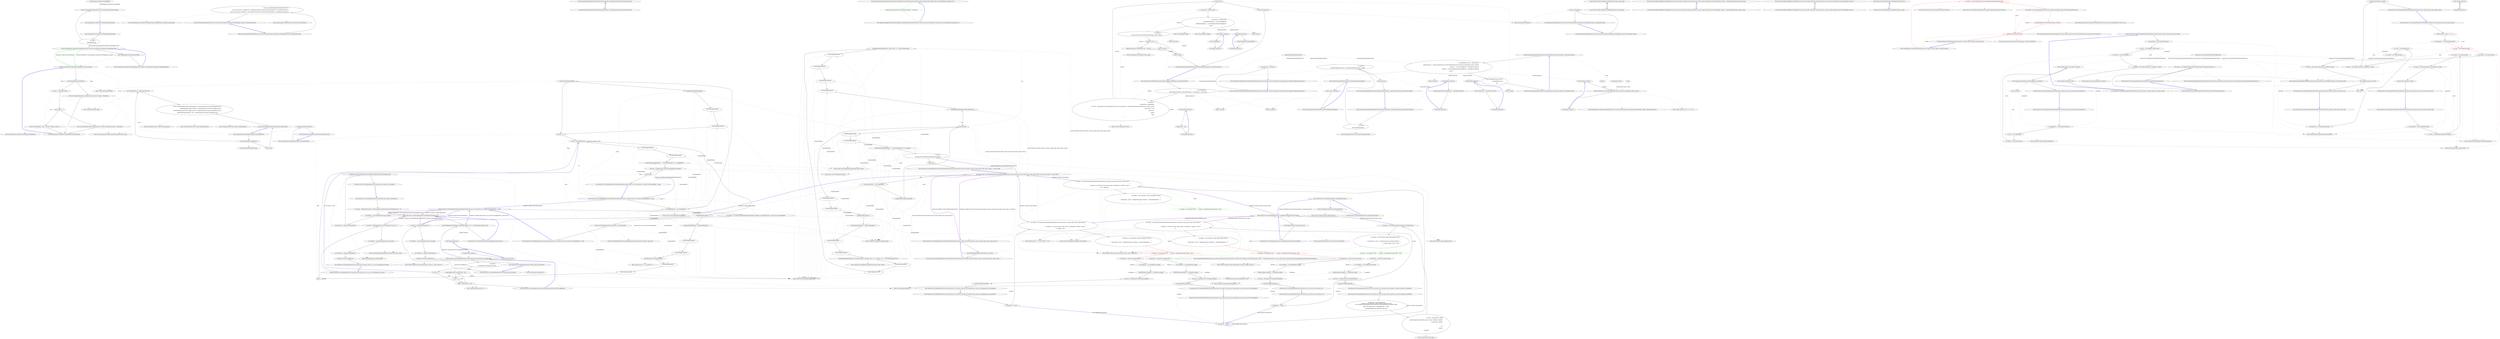digraph  {
n20 [label="Nancy.Responses.Negotiation.MediaRange", span=""];
n0 [label="Entry Nancy.Responses.Negotiation.MediaRange.FromString(string)", span="24-24", cluster="Nancy.Responses.Negotiation.MediaRange.FromString(string)"];
n1 [label="string.IsNullOrEmpty(contentType)", span="26-26", cluster="Nancy.Responses.Negotiation.MediaRange.FromString(string)"];
n2 [label="throw new ArgumentException(''inputString cannot be null or empty'', contentType);", span="28-28", cluster="Nancy.Responses.Negotiation.MediaRange.FromString(string)"];
n3 [label="var parts = contentType.Split('/')", span="31-31", cluster="Nancy.Responses.Negotiation.MediaRange.FromString(string)"];
n5 [label="throw new ArgumentException(''inputString not in correct Type/SubType format'', contentType);", span="35-35", cluster="Nancy.Responses.Negotiation.MediaRange.FromString(string)"];
n8 [label="Entry string.IsNullOrEmpty(string)", span="0-0", cluster="string.IsNullOrEmpty(string)"];
n4 [label="parts.Length != 2", span="33-33", cluster="Nancy.Responses.Negotiation.MediaRange.FromString(string)"];
n10 [label="Entry string.Split(params char[])", span="0-0", cluster="string.Split(params char[])"];
n6 [label="return new MediaRange { Type = parts[0], Subtype = parts[1] };", span="38-38", cluster="Nancy.Responses.Negotiation.MediaRange.FromString(string)"];
n7 [label="Exit Nancy.Responses.Negotiation.MediaRange.FromString(string)", span="24-24", cluster="Nancy.Responses.Negotiation.MediaRange.FromString(string)"];
n11 [label="Entry Nancy.Responses.Negotiation.MediaRange.MediaRange()", span="7-7", cluster="Nancy.Responses.Negotiation.MediaRange.MediaRange()"];
n9 [label="Entry System.ArgumentException.ArgumentException(string, string)", span="0-0", cluster="System.ArgumentException.ArgumentException(string, string)"];
n12 [label="Entry Nancy.Responses.Negotiation.MediaRange.implicit operator Nancy.Responses.Negotiation.MediaRange(string)", span="41-41", cluster="Nancy.Responses.Negotiation.MediaRange.implicit operator Nancy.Responses.Negotiation.MediaRange(string)"];
n13 [label="return MediaRange.FromString(contentType);", span="43-43", cluster="Nancy.Responses.Negotiation.MediaRange.implicit operator Nancy.Responses.Negotiation.MediaRange(string)"];
n14 [label="Exit Nancy.Responses.Negotiation.MediaRange.implicit operator Nancy.Responses.Negotiation.MediaRange(string)", span="41-41", cluster="Nancy.Responses.Negotiation.MediaRange.implicit operator Nancy.Responses.Negotiation.MediaRange(string)"];
n15 [label="Entry Nancy.Responses.Negotiation.MediaRange.Equals(string)", span="46-46", cluster="Nancy.Responses.Negotiation.MediaRange.Equals(string)"];
n16 [label="var range = \r\n                (MediaRange)other", span="48-49", cluster="Nancy.Responses.Negotiation.MediaRange.Equals(string)"];
n17 [label="return (this.Type.Equals(range.Type) && this.Subtype.Equals(range.Subtype));", span="51-51", cluster="Nancy.Responses.Negotiation.MediaRange.Equals(string)"];
n18 [label="Exit Nancy.Responses.Negotiation.MediaRange.Equals(string)", span="46-46", cluster="Nancy.Responses.Negotiation.MediaRange.Equals(string)"];
n19 [label="Entry Nancy.Responses.Negotiation.MediaType.Equals(Nancy.Responses.Negotiation.MediaType)", span="37-37", cluster="Nancy.Responses.Negotiation.MediaType.Equals(Nancy.Responses.Negotiation.MediaType)"];
m0_0 [label="Entry Nancy.Routing.IRouteInvoker.Invoke(Nancy.Routing.Route, Nancy.DynamicDictionary, Nancy.NancyContext)", span="14-14", cluster="Nancy.Routing.IRouteInvoker.Invoke(Nancy.Routing.Route, Nancy.DynamicDictionary, Nancy.NancyContext)", file="BrowserContext.cs"];
m0_1 [label="Exit Nancy.Routing.IRouteInvoker.Invoke(Nancy.Routing.Route, Nancy.DynamicDictionary, Nancy.NancyContext)", span="14-14", cluster="Nancy.Routing.IRouteInvoker.Invoke(Nancy.Routing.Route, Nancy.DynamicDictionary, Nancy.NancyContext)", file="BrowserContext.cs"];
m0_34 [label="Entry Nancy.Bootstrapper.NancyInternalConfiguration.UpdateIgnoredAssemblies(System.Collections.Generic.IEnumerable<System.Func<System.Reflection.Assembly, bool>>)", span="167-167", cluster="Nancy.Bootstrapper.NancyInternalConfiguration.UpdateIgnoredAssemblies(System.Collections.Generic.IEnumerable<System.Func<System.Reflection.Assembly, bool>>)", file="BrowserContext.cs"];
m0_35 [label="AppDomainAssemblyTypeScanner.IgnoredAssemblies = assemblies", span="169-169", cluster="Nancy.Bootstrapper.NancyInternalConfiguration.UpdateIgnoredAssemblies(System.Collections.Generic.IEnumerable<System.Func<System.Reflection.Assembly, bool>>)", color=green, community=0, file="BrowserContext.cs"];
m0_36 [label="Exit Nancy.Bootstrapper.NancyInternalConfiguration.UpdateIgnoredAssemblies(System.Collections.Generic.IEnumerable<System.Func<System.Reflection.Assembly, bool>>)", span="167-167", cluster="Nancy.Bootstrapper.NancyInternalConfiguration.UpdateIgnoredAssemblies(System.Collections.Generic.IEnumerable<System.Func<System.Reflection.Assembly, bool>>)", file="BrowserContext.cs"];
m2_44 [label="Entry Nancy.Routing.DefaultRouteInvoker.GetCompatibleProcessors(string, dynamic, Nancy.NancyContext)", span="80-80", cluster="Nancy.Routing.DefaultRouteInvoker.GetCompatibleProcessors(string, dynamic, Nancy.NancyContext)", file="BuiltInCultureConventionFixture.cs"];
m2_45 [label="var compatibleProcessors = this.processors\r\n                .Select(processor => Tuple.Create(processor, (ProcessorMatch)processor.CanProcess(acceptHeader, model, context)))\r\n                .Where(x => x.Item2.ModelResult != MatchResult.NoMatch)\r\n                .Where(x => x.Item2.RequestedContentTypeResult != MatchResult.NoMatch)\r\n                .ToList()", span="82-86", cluster="Nancy.Routing.DefaultRouteInvoker.GetCompatibleProcessors(string, dynamic, Nancy.NancyContext)", file="BuiltInCultureConventionFixture.cs"];
m2_46 [label="return compatibleProcessors.Any() ?\r\n                compatibleProcessors :\r\n                null;", span="88-90", cluster="Nancy.Routing.DefaultRouteInvoker.GetCompatibleProcessors(string, dynamic, Nancy.NancyContext)", file="BuiltInCultureConventionFixture.cs"];
m2_47 [label="Exit Nancy.Routing.DefaultRouteInvoker.GetCompatibleProcessors(string, dynamic, Nancy.NancyContext)", span="80-80", cluster="Nancy.Routing.DefaultRouteInvoker.GetCompatibleProcessors(string, dynamic, Nancy.NancyContext)", file="BuiltInCultureConventionFixture.cs"];
m2_27 [label="Entry Unk.Any", span="", cluster="Unk.Any", file="BuiltInCultureConventionFixture.cs"];
m2_33 [label="Entry Nancy.Response.WithHeader(string, string)", span="46-46", cluster="Nancy.Response.WithHeader(string, string)", file="BuiltInCultureConventionFixture.cs"];
m2_65 [label="Entry Nancy.Routing.FakeResponseProcessor.Process(Nancy.Responses.Negotiation.MediaRange, dynamic, Nancy.NancyContext)", span="108-108", cluster="Nancy.Routing.FakeResponseProcessor.Process(Nancy.Responses.Negotiation.MediaRange, dynamic, Nancy.NancyContext)", file="BuiltInCultureConventionFixture.cs"];
m2_66 [label="return new Response();", span="110-110", cluster="Nancy.Routing.FakeResponseProcessor.Process(Nancy.Responses.Negotiation.MediaRange, dynamic, Nancy.NancyContext)", file="BuiltInCultureConventionFixture.cs"];
m2_67 [label="Exit Nancy.Routing.FakeResponseProcessor.Process(Nancy.Responses.Negotiation.MediaRange, dynamic, Nancy.NancyContext)", span="108-108", cluster="Nancy.Routing.FakeResponseProcessor.Process(Nancy.Responses.Negotiation.MediaRange, dynamic, Nancy.NancyContext)", file="BuiltInCultureConventionFixture.cs"];
m2_10 [label="Entry Nancy.Routing.DefaultRouteInvoker.GetNegotiatedResponse(dynamic, Nancy.NancyContext)", span="42-42", cluster="Nancy.Routing.DefaultRouteInvoker.GetNegotiatedResponse(dynamic, Nancy.NancyContext)", file="BuiltInCultureConventionFixture.cs"];
m2_13 [label="var acceptHeaders =\r\n                context.Request.Headers.Accept.Where(header => header.Item2 > 0m).ToList()", span="44-45", cluster="Nancy.Routing.DefaultRouteInvoker.GetNegotiatedResponse(dynamic, Nancy.NancyContext)", file="BuiltInCultureConventionFixture.cs"];
m2_14 [label="var matches =\r\n                from header in acceptHeaders\r\n                let result = (IEnumerable<Tuple<IResponseProcessor, ProcessorMatch>>)GetCompatibleProcessors(header.Item1, model, context)\r\n                where result != null\r\n                select new {\r\n                    header,\r\n                    result\r\n                }", span="47-54", cluster="Nancy.Routing.DefaultRouteInvoker.GetNegotiatedResponse(dynamic, Nancy.NancyContext)", file="BuiltInCultureConventionFixture.cs"];
m2_18 [label="var response = \r\n                    processor.Item1.Process(selected.header.Item1, model, context)", span="65-66", cluster="Nancy.Routing.DefaultRouteInvoker.GetNegotiatedResponse(dynamic, Nancy.NancyContext)", file="BuiltInCultureConventionFixture.cs"];
m2_15 [label="matches.Any()", span="56-56", cluster="Nancy.Routing.DefaultRouteInvoker.GetNegotiatedResponse(dynamic, Nancy.NancyContext)", file="BuiltInCultureConventionFixture.cs"];
m2_16 [label="var selected = matches.First()", span="58-58", cluster="Nancy.Routing.DefaultRouteInvoker.GetNegotiatedResponse(dynamic, Nancy.NancyContext)", file="BuiltInCultureConventionFixture.cs"];
m2_19 [label="matches.Count() > 1", span="68-68", cluster="Nancy.Routing.DefaultRouteInvoker.GetNegotiatedResponse(dynamic, Nancy.NancyContext)", file="BuiltInCultureConventionFixture.cs"];
m2_22 [label="return new Response();", span="77-77", cluster="Nancy.Routing.DefaultRouteInvoker.GetNegotiatedResponse(dynamic, Nancy.NancyContext)", file="BuiltInCultureConventionFixture.cs"];
m2_17 [label="var processor = selected.result\r\n                    .OrderByDescending(x => x.Item2.ModelResult)\r\n                    .ThenByDescending(x => x.Item2.RequestedContentTypeResult)\r\n                    .First()", span="60-63", cluster="Nancy.Routing.DefaultRouteInvoker.GetNegotiatedResponse(dynamic, Nancy.NancyContext)", file="BuiltInCultureConventionFixture.cs"];
m2_20 [label="((Response)response).WithHeader(''Vary'', ''Accept'')", span="70-70", cluster="Nancy.Routing.DefaultRouteInvoker.GetNegotiatedResponse(dynamic, Nancy.NancyContext)", file="BuiltInCultureConventionFixture.cs"];
m2_21 [label="return response;", span="73-73", cluster="Nancy.Routing.DefaultRouteInvoker.GetNegotiatedResponse(dynamic, Nancy.NancyContext)", file="BuiltInCultureConventionFixture.cs"];
m2_23 [label="Exit Nancy.Routing.DefaultRouteInvoker.GetNegotiatedResponse(dynamic, Nancy.NancyContext)", span="42-42", cluster="Nancy.Routing.DefaultRouteInvoker.GetNegotiatedResponse(dynamic, Nancy.NancyContext)", file="BuiltInCultureConventionFixture.cs"];
m2_31 [label="Entry Unk.Process", span="", cluster="Unk.Process", file="BuiltInCultureConventionFixture.cs"];
m2_52 [label="Entry Nancy.Responses.Negotiation.IResponseProcessor.CanProcess(Nancy.Responses.Negotiation.MediaRange, dynamic, Nancy.NancyContext)", span="23-23", cluster="Nancy.Responses.Negotiation.IResponseProcessor.CanProcess(Nancy.Responses.Negotiation.MediaRange, dynamic, Nancy.NancyContext)", file="BuiltInCultureConventionFixture.cs"];
m2_30 [label="Entry Unk.ThenByDescending", span="", cluster="Unk.ThenByDescending", file="BuiltInCultureConventionFixture.cs"];
m2_24 [label="Entry Unk.Where", span="", cluster="Unk.Where", file="BuiltInCultureConventionFixture.cs"];
m2_53 [label="Entry System.Tuple.Create<T1, T2>(T1, T2)", span="0-0", cluster="System.Tuple.Create<T1, T2>(T1, T2)", file="BuiltInCultureConventionFixture.cs"];
m2_3 [label="Entry Nancy.Routing.DefaultRouteInvoker.Invoke(Nancy.Routing.Route, Nancy.DynamicDictionary, Nancy.NancyContext)", span="26-26", cluster="Nancy.Routing.DefaultRouteInvoker.Invoke(Nancy.Routing.Route, Nancy.DynamicDictionary, Nancy.NancyContext)", file="BuiltInCultureConventionFixture.cs"];
m2_4 [label="var result =\r\n                route.Invoke(parameters)", span="28-29", cluster="Nancy.Routing.DefaultRouteInvoker.Invoke(Nancy.Routing.Route, Nancy.DynamicDictionary, Nancy.NancyContext)", file="BuiltInCultureConventionFixture.cs"];
m2_5 [label="var response =\r\n                CastResultToResponse(result) ?? GetNegotiatedResponse(result, context)", span="31-32", cluster="Nancy.Routing.DefaultRouteInvoker.Invoke(Nancy.Routing.Route, Nancy.DynamicDictionary, Nancy.NancyContext)", file="BuiltInCultureConventionFixture.cs"];
m2_6 [label="return response;", span="34-34", cluster="Nancy.Routing.DefaultRouteInvoker.Invoke(Nancy.Routing.Route, Nancy.DynamicDictionary, Nancy.NancyContext)", file="BuiltInCultureConventionFixture.cs"];
m2_7 [label="Exit Nancy.Routing.DefaultRouteInvoker.Invoke(Nancy.Routing.Route, Nancy.DynamicDictionary, Nancy.NancyContext)", span="26-26", cluster="Nancy.Routing.DefaultRouteInvoker.Invoke(Nancy.Routing.Route, Nancy.DynamicDictionary, Nancy.NancyContext)", file="BuiltInCultureConventionFixture.cs"];
m2_26 [label="Entry Unk.GetCompatibleProcessors", span="", cluster="Unk.GetCompatibleProcessors", file="BuiltInCultureConventionFixture.cs"];
m2_32 [label="Entry Unk.Count", span="", cluster="Unk.Count", file="BuiltInCultureConventionFixture.cs"];
m2_60 [label="Entry Nancy.Routing.FakeResponseProcessor.CanProcess(Nancy.Responses.Negotiation.MediaRange, dynamic, Nancy.NancyContext)", span="101-101", cluster="Nancy.Routing.FakeResponseProcessor.CanProcess(Nancy.Responses.Negotiation.MediaRange, dynamic, Nancy.NancyContext)", file="BuiltInCultureConventionFixture.cs"];
m2_61 [label="return requestedMediaRange.Subtype.Equals(''xml'') ?\r\n                new ProcessorMatch { ModelResult = MatchResult.NoMatch, RequestedContentTypeResult = MatchResult.NoMatch } :\r\n                new ProcessorMatch{ ModelResult = MatchResult.ExactMatch, RequestedContentTypeResult = MatchResult.ExactMatch };", span="103-105", cluster="Nancy.Routing.FakeResponseProcessor.CanProcess(Nancy.Responses.Negotiation.MediaRange, dynamic, Nancy.NancyContext)", file="BuiltInCultureConventionFixture.cs"];
m2_62 [label="Exit Nancy.Routing.FakeResponseProcessor.CanProcess(Nancy.Responses.Negotiation.MediaRange, dynamic, Nancy.NancyContext)", span="101-101", cluster="Nancy.Routing.FakeResponseProcessor.CanProcess(Nancy.Responses.Negotiation.MediaRange, dynamic, Nancy.NancyContext)", file="BuiltInCultureConventionFixture.cs"];
m2_28 [label="Entry Unk.First", span="", cluster="Unk.First", file="BuiltInCultureConventionFixture.cs"];
m2_57 [label="Entry lambda expression", span="85-85", cluster="lambda expression", file="BuiltInCultureConventionFixture.cs"];
m2_35 [label="Entry lambda expression", span="45-45", cluster="lambda expression", file="BuiltInCultureConventionFixture.cs"];
m2_38 [label="Entry lambda expression", span="61-61", cluster="lambda expression", file="BuiltInCultureConventionFixture.cs"];
m2_41 [label="Entry lambda expression", span="62-62", cluster="lambda expression", file="BuiltInCultureConventionFixture.cs"];
m2_36 [label="header.Item2 > 0m", span="45-45", cluster="lambda expression", file="BuiltInCultureConventionFixture.cs"];
m2_37 [label="Exit lambda expression", span="45-45", cluster="lambda expression", file="BuiltInCultureConventionFixture.cs"];
m2_39 [label="x.Item2.ModelResult", span="61-61", cluster="lambda expression", file="BuiltInCultureConventionFixture.cs"];
m2_40 [label="Exit lambda expression", span="61-61", cluster="lambda expression", file="BuiltInCultureConventionFixture.cs"];
m2_42 [label="x.Item2.RequestedContentTypeResult", span="62-62", cluster="lambda expression", file="BuiltInCultureConventionFixture.cs"];
m2_43 [label="Exit lambda expression", span="62-62", cluster="lambda expression", file="BuiltInCultureConventionFixture.cs"];
m2_50 [label="Tuple.Create(processor, (ProcessorMatch)processor.CanProcess(acceptHeader, model, context))", span="83-83", cluster="lambda expression", file="BuiltInCultureConventionFixture.cs"];
m2_49 [label="Entry lambda expression", span="83-83", cluster="lambda expression", file="BuiltInCultureConventionFixture.cs"];
m2_54 [label="Entry lambda expression", span="84-84", cluster="lambda expression", file="BuiltInCultureConventionFixture.cs"];
m2_51 [label="Exit lambda expression", span="83-83", cluster="lambda expression", file="BuiltInCultureConventionFixture.cs"];
m2_55 [label="x.Item2.ModelResult != MatchResult.NoMatch", span="84-84", cluster="lambda expression", file="BuiltInCultureConventionFixture.cs"];
m2_56 [label="Exit lambda expression", span="84-84", cluster="lambda expression", file="BuiltInCultureConventionFixture.cs"];
m2_58 [label="x.Item2.RequestedContentTypeResult != MatchResult.NoMatch", span="85-85", cluster="lambda expression", file="BuiltInCultureConventionFixture.cs"];
m2_59 [label="Exit lambda expression", span="85-85", cluster="lambda expression", file="BuiltInCultureConventionFixture.cs"];
m2_48 [label="Entry Unk.Select", span="", cluster="Unk.Select", file="BuiltInCultureConventionFixture.cs"];
m2_8 [label="Entry Nancy.Routing.Route.Invoke(Nancy.DynamicDictionary)", span="54-54", cluster="Nancy.Routing.Route.Invoke(Nancy.DynamicDictionary)", file="BuiltInCultureConventionFixture.cs"];
m2_25 [label="Entry Unk.ToList", span="", cluster="Unk.ToList", file="BuiltInCultureConventionFixture.cs"];
m2_29 [label="Entry Unk.OrderByDescending", span="", cluster="Unk.OrderByDescending", file="BuiltInCultureConventionFixture.cs"];
m2_0 [label="Entry Nancy.Routing.DefaultRouteInvoker.DefaultRouteInvoker(System.Collections.Generic.IEnumerable<Nancy.Responses.Negotiation.IResponseProcessor>)", span="14-14", cluster="Nancy.Routing.DefaultRouteInvoker.DefaultRouteInvoker(System.Collections.Generic.IEnumerable<Nancy.Responses.Negotiation.IResponseProcessor>)", file="BuiltInCultureConventionFixture.cs"];
m2_1 [label="this.processors = processors", span="16-16", cluster="Nancy.Routing.DefaultRouteInvoker.DefaultRouteInvoker(System.Collections.Generic.IEnumerable<Nancy.Responses.Negotiation.IResponseProcessor>)", file="BuiltInCultureConventionFixture.cs"];
m2_2 [label="Exit Nancy.Routing.DefaultRouteInvoker.DefaultRouteInvoker(System.Collections.Generic.IEnumerable<Nancy.Responses.Negotiation.IResponseProcessor>)", span="14-14", cluster="Nancy.Routing.DefaultRouteInvoker.DefaultRouteInvoker(System.Collections.Generic.IEnumerable<Nancy.Responses.Negotiation.IResponseProcessor>)", file="BuiltInCultureConventionFixture.cs"];
m2_9 [label="Entry Nancy.Routing.DefaultRouteInvoker.CastResultToResponse(dynamic)", span="37-37", cluster="Nancy.Routing.DefaultRouteInvoker.CastResultToResponse(dynamic)", file="BuiltInCultureConventionFixture.cs"];
m2_11 [label="return result as Response;", span="39-39", cluster="Nancy.Routing.DefaultRouteInvoker.CastResultToResponse(dynamic)", file="BuiltInCultureConventionFixture.cs"];
m2_12 [label="Exit Nancy.Routing.DefaultRouteInvoker.CastResultToResponse(dynamic)", span="37-37", cluster="Nancy.Routing.DefaultRouteInvoker.CastResultToResponse(dynamic)", file="BuiltInCultureConventionFixture.cs"];
m2_34 [label="Entry Nancy.Response.Response()", span="20-20", cluster="Nancy.Response.Response()", file="BuiltInCultureConventionFixture.cs"];
m2_64 [label="Entry Nancy.Responses.Negotiation.ProcessorMatch.ProcessorMatch()", span="5-5", cluster="Nancy.Responses.Negotiation.ProcessorMatch.ProcessorMatch()", file="BuiltInCultureConventionFixture.cs"];
m2_68 [label="Nancy.Routing.DefaultRouteInvoker", span="", file="BuiltInCultureConventionFixture.cs"];
m2_69 [label=string, span="", file="BuiltInCultureConventionFixture.cs"];
m2_70 [label=dynamic, span="", file="BuiltInCultureConventionFixture.cs"];
m2_71 [label="Nancy.NancyContext", span="", file="BuiltInCultureConventionFixture.cs"];
m4_4 [label="Entry Nancy.Tests.Fakes.FakeRequest.FakeRequest(string, string, string)", span="18-18", cluster="Nancy.Tests.Fakes.FakeRequest.FakeRequest(string, string, string)", file="FakeRequest.cs"];
m4_5 [label="Exit Nancy.Tests.Fakes.FakeRequest.FakeRequest(string, string, string)", span="18-18", cluster="Nancy.Tests.Fakes.FakeRequest.FakeRequest(string, string, string)", file="FakeRequest.cs"];
m4_6 [label="Entry Nancy.Tests.Fakes.FakeRequest.FakeRequest(string, string, System.Collections.Generic.IDictionary<string, System.Collections.Generic.IEnumerable<string>>, Nancy.IO.RequestStream, string, string)", span="23-23", cluster="Nancy.Tests.Fakes.FakeRequest.FakeRequest(string, string, System.Collections.Generic.IDictionary<string, System.Collections.Generic.IEnumerable<string>>, Nancy.IO.RequestStream, string, string)", file="FakeRequest.cs"];
m4_7 [label="Exit Nancy.Tests.Fakes.FakeRequest.FakeRequest(string, string, System.Collections.Generic.IDictionary<string, System.Collections.Generic.IEnumerable<string>>, Nancy.IO.RequestStream, string, string)", span="23-23", cluster="Nancy.Tests.Fakes.FakeRequest.FakeRequest(string, string, System.Collections.Generic.IDictionary<string, System.Collections.Generic.IEnumerable<string>>, Nancy.IO.RequestStream, string, string)", file="FakeRequest.cs"];
m4_2 [label="Entry Nancy.Tests.Fakes.FakeRequest.FakeRequest(string, string, System.Collections.Generic.IDictionary<string, System.Collections.Generic.IEnumerable<string>>)", span="13-13", cluster="Nancy.Tests.Fakes.FakeRequest.FakeRequest(string, string, System.Collections.Generic.IDictionary<string, System.Collections.Generic.IEnumerable<string>>)", file="FakeRequest.cs"];
m4_3 [label="Exit Nancy.Tests.Fakes.FakeRequest.FakeRequest(string, string, System.Collections.Generic.IDictionary<string, System.Collections.Generic.IEnumerable<string>>)", span="13-13", cluster="Nancy.Tests.Fakes.FakeRequest.FakeRequest(string, string, System.Collections.Generic.IDictionary<string, System.Collections.Generic.IEnumerable<string>>)", file="FakeRequest.cs"];
m4_0 [label="Entry Nancy.Tests.Fakes.FakeRequest.FakeRequest(string, string)", span="8-8", cluster="Nancy.Tests.Fakes.FakeRequest.FakeRequest(string, string)", file="FakeRequest.cs"];
m4_1 [label="Exit Nancy.Tests.Fakes.FakeRequest.FakeRequest(string, string)", span="8-8", cluster="Nancy.Tests.Fakes.FakeRequest.FakeRequest(string, string)", file="FakeRequest.cs"];
m5_30 [label="Entry System.Tuple<T1, T2, T3>.Tuple(T1, T2, T3)", span="0-0", cluster="System.Tuple<T1, T2, T3>.Tuple(T1, T2, T3)", file="HttpMultipartFixture.cs"];
m5_127 [label="Entry System.Random.Next(int, int)", span="0-0", cluster="System.Random.Next(int, int)", file="HttpMultipartFixture.cs"];
m5_126 [label="Entry System.Random.Random(int)", span="0-0", cluster="System.Random.Random(int)", file="HttpMultipartFixture.cs"];
m5_115 [label="Entry System.Text.StringBuilder.Append(string)", span="0-0", cluster="System.Text.StringBuilder.Append(string)", file="HttpMultipartFixture.cs"];
m5_48 [label="Entry Nancy.Tests.Unit.HttpMultipartFixture.BuildMultipartFileValues(System.Collections.Generic.Dictionary<string, System.Tuple<string, string, string>>)", span="279-279", cluster="Nancy.Tests.Unit.HttpMultipartFixture.BuildMultipartFileValues(System.Collections.Generic.Dictionary<string, System.Tuple<string, string, string>>)", file="HttpMultipartFixture.cs"];
m5_160 [label="return BuildMultipartFileValues(formValues, null, null);", span="281-281", cluster="Nancy.Tests.Unit.HttpMultipartFixture.BuildMultipartFileValues(System.Collections.Generic.Dictionary<string, System.Tuple<string, string, string>>)", file="HttpMultipartFixture.cs"];
m5_161 [label="Exit Nancy.Tests.Unit.HttpMultipartFixture.BuildMultipartFileValues(System.Collections.Generic.Dictionary<string, System.Tuple<string, string, string>>)", span="279-279", cluster="Nancy.Tests.Unit.HttpMultipartFixture.BuildMultipartFileValues(System.Collections.Generic.Dictionary<string, System.Tuple<string, string, string>>)", file="HttpMultipartFixture.cs"];
m5_72 [label="Entry string.Format(string, object)", span="0-0", cluster="string.Format(string, object)", file="HttpMultipartFixture.cs"];
m5_28 [label="Entry System.IO.MemoryStream.MemoryStream(byte[])", span="0-0", cluster="System.IO.MemoryStream.MemoryStream(byte[])", file="HttpMultipartFixture.cs"];
m5_6 [label="Entry Nancy.Tests.Unit.HttpMultipartFixture.BuildInputStream(string, int)", span="180-180", cluster="Nancy.Tests.Unit.HttpMultipartFixture.BuildInputStream(string, int)", file="HttpMultipartFixture.cs"];
m5_80 [label="return BuildInputStream(padding, numberOfBoundaries, (i,b) => InsertRandomContent(b), null);", span="182-182", cluster="Nancy.Tests.Unit.HttpMultipartFixture.BuildInputStream(string, int)", file="HttpMultipartFixture.cs"];
m5_81 [label="Exit Nancy.Tests.Unit.HttpMultipartFixture.BuildInputStream(string, int)", span="180-180", cluster="Nancy.Tests.Unit.HttpMultipartFixture.BuildInputStream(string, int)", file="HttpMultipartFixture.cs"];
m5_10 [label="Entry object.ShouldEqual(object)", span="95-95", cluster="object.ShouldEqual(object)", file="HttpMultipartFixture.cs"];
m5_11 [label="Entry Nancy.Tests.Unit.HttpMultipartFixture.Should_locate_boundary_when_it_is_not_at_the_beginning_of_stream()", span="31-31", cluster="Nancy.Tests.Unit.HttpMultipartFixture.Should_locate_boundary_when_it_is_not_at_the_beginning_of_stream()", file="HttpMultipartFixture.cs"];
m5_12 [label="var stream = BuildInputStream(''some padding in the stream'', 1)", span="34-34", cluster="Nancy.Tests.Unit.HttpMultipartFixture.Should_locate_boundary_when_it_is_not_at_the_beginning_of_stream()", file="HttpMultipartFixture.cs"];
m5_13 [label="var multipart = new HttpMultipart(stream, Boundary)", span="35-35", cluster="Nancy.Tests.Unit.HttpMultipartFixture.Should_locate_boundary_when_it_is_not_at_the_beginning_of_stream()", file="HttpMultipartFixture.cs"];
m5_14 [label="var boundaries = multipart.GetBoundaries()", span="38-38", cluster="Nancy.Tests.Unit.HttpMultipartFixture.Should_locate_boundary_when_it_is_not_at_the_beginning_of_stream()", file="HttpMultipartFixture.cs"];
m5_15 [label="boundaries.Count().ShouldEqual(1)", span="41-41", cluster="Nancy.Tests.Unit.HttpMultipartFixture.Should_locate_boundary_when_it_is_not_at_the_beginning_of_stream()", file="HttpMultipartFixture.cs"];
m5_16 [label="Exit Nancy.Tests.Unit.HttpMultipartFixture.Should_locate_boundary_when_it_is_not_at_the_beginning_of_stream()", span="31-31", cluster="Nancy.Tests.Unit.HttpMultipartFixture.Should_locate_boundary_when_it_is_not_at_the_beginning_of_stream()", file="HttpMultipartFixture.cs"];
m5_32 [label="Entry Nancy.Request.Request(string, string, System.Collections.Generic.IDictionary<string, System.Collections.Generic.IEnumerable<string>>, Nancy.IO.RequestStream, string, string, string, System.Security.Cryptography.X509Certificates.X509Certificate2)", span="46-46", cluster="Nancy.Request.Request(string, string, System.Collections.Generic.IDictionary<string, System.Collections.Generic.IEnumerable<string>>, Nancy.IO.RequestStream, string, string, string, System.Security.Cryptography.X509Certificates.X509Certificate2)", file="HttpMultipartFixture.cs"];
m5_82 [label="Entry Nancy.Tests.Unit.HttpMultipartFixture.BuildInputStream(string, int, System.Action<int, System.Text.StringBuilder>, string)", span="185-185", cluster="Nancy.Tests.Unit.HttpMultipartFixture.BuildInputStream(string, int, System.Action<int, System.Text.StringBuilder>, string)", file="HttpMultipartFixture.cs"];
m5_87 [label="var memory = new MemoryStream(BuildRandomBoundaries(padding, numberOfBoundaries, insertContent, dataAtTheEnd))", span="187-187", cluster="Nancy.Tests.Unit.HttpMultipartFixture.BuildInputStream(string, int, System.Action<int, System.Text.StringBuilder>, string)", file="HttpMultipartFixture.cs"];
m5_88 [label="return new HttpMultipartSubStream(memory, 0, memory.Length);", span="189-189", cluster="Nancy.Tests.Unit.HttpMultipartFixture.BuildInputStream(string, int, System.Action<int, System.Text.StringBuilder>, string)", file="HttpMultipartFixture.cs"];
m5_89 [label="Exit Nancy.Tests.Unit.HttpMultipartFixture.BuildInputStream(string, int, System.Action<int, System.Text.StringBuilder>, string)", span="185-185", cluster="Nancy.Tests.Unit.HttpMultipartFixture.BuildInputStream(string, int, System.Action<int, System.Text.StringBuilder>, string)", file="HttpMultipartFixture.cs"];
m5_113 [label="Entry System.Text.StringBuilder.StringBuilder()", span="0-0", cluster="System.Text.StringBuilder.StringBuilder()", file="HttpMultipartFixture.cs"];
m5_117 [label="Entry System.Action<T1, T2>.Invoke(T1, T2)", span="0-0", cluster="System.Action<T1, T2>.Invoke(T1, T2)", file="HttpMultipartFixture.cs"];
m5_8 [label="Entry Nancy.HttpMultipart.GetBoundaries()", span="37-37", cluster="Nancy.HttpMultipart.GetBoundaries()", file="HttpMultipartFixture.cs"];
m5_153 [label="Entry Nancy.Tests.Unit.HttpMultipartFixture.CreateRequestStream()", span="269-269", cluster="Nancy.Tests.Unit.HttpMultipartFixture.CreateRequestStream()", file="HttpMultipartFixture.cs"];
m5_154 [label="return CreateRequestStream(new MemoryStream());", span="271-271", cluster="Nancy.Tests.Unit.HttpMultipartFixture.CreateRequestStream()", file="HttpMultipartFixture.cs"];
m5_155 [label="Exit Nancy.Tests.Unit.HttpMultipartFixture.CreateRequestStream()", span="269-269", cluster="Nancy.Tests.Unit.HttpMultipartFixture.CreateRequestStream()", file="HttpMultipartFixture.cs"];
m5_119 [label="Entry System.Text.StringBuilder.ToString()", span="0-0", cluster="System.Text.StringBuilder.ToString()", file="HttpMultipartFixture.cs"];
m5_74 [label="Entry Nancy.Tests.Unit.HttpMultipartFixture.Should_limit_the_number_of_boundaries()", span="166-166", cluster="Nancy.Tests.Unit.HttpMultipartFixture.Should_limit_the_number_of_boundaries()", file="HttpMultipartFixture.cs"];
m5_75 [label="var stream = BuildInputStream(null, StaticConfiguration.RequestQueryFormMultipartLimit + 10)", span="169-169", cluster="Nancy.Tests.Unit.HttpMultipartFixture.Should_limit_the_number_of_boundaries()", file="HttpMultipartFixture.cs"];
m5_76 [label="var multipart = new HttpMultipart(stream, Boundary)", span="170-170", cluster="Nancy.Tests.Unit.HttpMultipartFixture.Should_limit_the_number_of_boundaries()", file="HttpMultipartFixture.cs"];
m5_77 [label="var boundaries = multipart.GetBoundaries()", span="173-173", cluster="Nancy.Tests.Unit.HttpMultipartFixture.Should_limit_the_number_of_boundaries()", file="HttpMultipartFixture.cs"];
m5_78 [label="boundaries.Count().ShouldEqual(StaticConfiguration.RequestQueryFormMultipartLimit)", span="176-176", cluster="Nancy.Tests.Unit.HttpMultipartFixture.Should_limit_the_number_of_boundaries()", file="HttpMultipartFixture.cs"];
m5_79 [label="Exit Nancy.Tests.Unit.HttpMultipartFixture.Should_limit_the_number_of_boundaries()", span="166-166", cluster="Nancy.Tests.Unit.HttpMultipartFixture.Should_limit_the_number_of_boundaries()", file="HttpMultipartFixture.cs"];
m5_37 [label="Entry Nancy.Tests.Unit.HttpMultipartFixture.Should_have_a_file_with_the_correct_data_in_it()", span="77-77", cluster="Nancy.Tests.Unit.HttpMultipartFixture.Should_have_a_file_with_the_correct_data_in_it()", file="HttpMultipartFixture.cs"];
m5_38 [label="var expected = ''wazaa''", span="80-80", cluster="Nancy.Tests.Unit.HttpMultipartFixture.Should_have_a_file_with_the_correct_data_in_it()", file="HttpMultipartFixture.cs"];
m5_39 [label="var stream = new MemoryStream(BuildMultipartFileValues(new Dictionary<string, Tuple<string, string, string>>\r\n            {\r\n                { ''sample.txt'', new Tuple<string, string, string>(''content/type'', expected, ''name'')}\r\n            }))", span="82-85", cluster="Nancy.Tests.Unit.HttpMultipartFixture.Should_have_a_file_with_the_correct_data_in_it()", file="HttpMultipartFixture.cs"];
m5_46 [label="actual.ShouldEqual(expected)", span="103-103", cluster="Nancy.Tests.Unit.HttpMultipartFixture.Should_have_a_file_with_the_correct_data_in_it()", file="HttpMultipartFixture.cs"];
m5_40 [label="var headers = new Dictionary<string, IEnumerable<string>>\r\n            {\r\n                { ''content-type'', new[] { ''multipart/form-data; boundary=----NancyFormBoundary'' } }\r\n            }", span="87-90", cluster="Nancy.Tests.Unit.HttpMultipartFixture.Should_have_a_file_with_the_correct_data_in_it()", file="HttpMultipartFixture.cs"];
m5_41 [label="var request = new Request(''POST'', ''/'', headers, CreateRequestStream(stream), ''http'')", span="93-93", cluster="Nancy.Tests.Unit.HttpMultipartFixture.Should_have_a_file_with_the_correct_data_in_it()", color=red, community=0, file="HttpMultipartFixture.cs"];
m5_42 [label="var fileValue = request.Files.Single().Value", span="97-97", cluster="Nancy.Tests.Unit.HttpMultipartFixture.Should_have_a_file_with_the_correct_data_in_it()", file="HttpMultipartFixture.cs"];
m5_43 [label="var actualBytes = new byte[fileValue.Length]", span="98-98", cluster="Nancy.Tests.Unit.HttpMultipartFixture.Should_have_a_file_with_the_correct_data_in_it()", file="HttpMultipartFixture.cs"];
m5_44 [label="fileValue.Read(actualBytes, 0, (int)fileValue.Length)", span="99-99", cluster="Nancy.Tests.Unit.HttpMultipartFixture.Should_have_a_file_with_the_correct_data_in_it()", file="HttpMultipartFixture.cs"];
m5_45 [label="var actual = Encoding.ASCII.GetString(actualBytes)", span="101-101", cluster="Nancy.Tests.Unit.HttpMultipartFixture.Should_have_a_file_with_the_correct_data_in_it()", file="HttpMultipartFixture.cs"];
m5_47 [label="Exit Nancy.Tests.Unit.HttpMultipartFixture.Should_have_a_file_with_the_correct_data_in_it()", span="77-77", cluster="Nancy.Tests.Unit.HttpMultipartFixture.Should_have_a_file_with_the_correct_data_in_it()", file="HttpMultipartFixture.cs"];
m5_0 [label="Entry Nancy.Tests.Unit.HttpMultipartFixture.Should_locate_all_boundaries()", span="17-17", cluster="Nancy.Tests.Unit.HttpMultipartFixture.Should_locate_all_boundaries()", file="HttpMultipartFixture.cs"];
m5_1 [label="var stream = BuildInputStream(null, 10)", span="20-20", cluster="Nancy.Tests.Unit.HttpMultipartFixture.Should_locate_all_boundaries()", file="HttpMultipartFixture.cs"];
m5_2 [label="var multipart = new HttpMultipart(stream, Boundary)", span="21-21", cluster="Nancy.Tests.Unit.HttpMultipartFixture.Should_locate_all_boundaries()", file="HttpMultipartFixture.cs"];
m5_3 [label="var boundaries = multipart.GetBoundaries()", span="24-24", cluster="Nancy.Tests.Unit.HttpMultipartFixture.Should_locate_all_boundaries()", file="HttpMultipartFixture.cs"];
m5_4 [label="boundaries.Count().ShouldEqual(10)", span="27-27", cluster="Nancy.Tests.Unit.HttpMultipartFixture.Should_locate_all_boundaries()", file="HttpMultipartFixture.cs"];
m5_5 [label="Exit Nancy.Tests.Unit.HttpMultipartFixture.Should_locate_all_boundaries()", span="17-17", cluster="Nancy.Tests.Unit.HttpMultipartFixture.Should_locate_all_boundaries()", file="HttpMultipartFixture.cs"];
m5_34 [label="Entry System.Collections.Generic.IEnumerable<TSource>.Single<TSource>()", span="0-0", cluster="System.Collections.Generic.IEnumerable<TSource>.Single<TSource>()", file="HttpMultipartFixture.cs"];
m5_118 [label="Entry System.Text.StringBuilder.AppendFormat(string, object)", span="0-0", cluster="System.Text.StringBuilder.AppendFormat(string, object)", file="HttpMultipartFixture.cs"];
m5_17 [label="Entry Nancy.Tests.Unit.HttpMultipartFixture.Should_preserve_the_content_of_the_file_even_though_there_is_data_at_the_end_of_the_multipart()", span="46-46", cluster="Nancy.Tests.Unit.HttpMultipartFixture.Should_preserve_the_content_of_the_file_even_though_there_is_data_at_the_end_of_the_multipart()", file="HttpMultipartFixture.cs"];
m5_18 [label="var expected = ''wazaa''", span="49-49", cluster="Nancy.Tests.Unit.HttpMultipartFixture.Should_preserve_the_content_of_the_file_even_though_there_is_data_at_the_end_of_the_multipart()", file="HttpMultipartFixture.cs"];
m5_19 [label="var stream = new MemoryStream(BuildMultipartFileValues(new Dictionary<string, Tuple<string, string, string>>\r\n            {\r\n                { ''sample.txt'', new Tuple<string, string, string>(''content/type'', expected, ''name'')}\r\n            }, null, ''epilogue''))", span="51-54", cluster="Nancy.Tests.Unit.HttpMultipartFixture.Should_preserve_the_content_of_the_file_even_though_there_is_data_at_the_end_of_the_multipart()", file="HttpMultipartFixture.cs"];
m5_26 [label="actual.ShouldEqual(expected)", span="72-72", cluster="Nancy.Tests.Unit.HttpMultipartFixture.Should_preserve_the_content_of_the_file_even_though_there_is_data_at_the_end_of_the_multipart()", file="HttpMultipartFixture.cs"];
m5_20 [label="var headers = new Dictionary<string, IEnumerable<string>>\r\n            {\r\n                { ''content-type'', new[] { ''multipart/form-data; boundary=----NancyFormBoundary'' } }\r\n            }", span="56-59", cluster="Nancy.Tests.Unit.HttpMultipartFixture.Should_preserve_the_content_of_the_file_even_though_there_is_data_at_the_end_of_the_multipart()", file="HttpMultipartFixture.cs"];
m5_21 [label="var request = new Request(''POST'', ''/'', headers, CreateRequestStream(stream), ''http'')", span="62-62", cluster="Nancy.Tests.Unit.HttpMultipartFixture.Should_preserve_the_content_of_the_file_even_though_there_is_data_at_the_end_of_the_multipart()", color=green, community=0, file="HttpMultipartFixture.cs"];
m5_22 [label="var fileValue = request.Files.Single().Value", span="66-66", cluster="Nancy.Tests.Unit.HttpMultipartFixture.Should_preserve_the_content_of_the_file_even_though_there_is_data_at_the_end_of_the_multipart()", file="HttpMultipartFixture.cs"];
m5_23 [label="var actualBytes = new byte[fileValue.Length]", span="67-67", cluster="Nancy.Tests.Unit.HttpMultipartFixture.Should_preserve_the_content_of_the_file_even_though_there_is_data_at_the_end_of_the_multipart()", file="HttpMultipartFixture.cs"];
m5_24 [label="fileValue.Read(actualBytes, 0, (int)fileValue.Length)", span="68-68", cluster="Nancy.Tests.Unit.HttpMultipartFixture.Should_preserve_the_content_of_the_file_even_though_there_is_data_at_the_end_of_the_multipart()", file="HttpMultipartFixture.cs"];
m5_25 [label="var actual = Encoding.ASCII.GetString(actualBytes)", span="70-70", cluster="Nancy.Tests.Unit.HttpMultipartFixture.Should_preserve_the_content_of_the_file_even_though_there_is_data_at_the_end_of_the_multipart()", file="HttpMultipartFixture.cs"];
m5_27 [label="Exit Nancy.Tests.Unit.HttpMultipartFixture.Should_preserve_the_content_of_the_file_even_though_there_is_data_at_the_end_of_the_multipart()", span="46-46", cluster="Nancy.Tests.Unit.HttpMultipartFixture.Should_preserve_the_content_of_the_file_even_though_there_is_data_at_the_end_of_the_multipart()", file="HttpMultipartFixture.cs"];
m5_7 [label="Entry Nancy.HttpMultipart.HttpMultipart(System.IO.Stream, string)", span="25-25", cluster="Nancy.HttpMultipart.HttpMultipart(System.IO.Stream, string)", file="HttpMultipartFixture.cs"];
m5_29 [label="Entry System.Collections.Generic.Dictionary<TKey, TValue>.Dictionary()", span="0-0", cluster="System.Collections.Generic.Dictionary<TKey, TValue>.Dictionary()", file="HttpMultipartFixture.cs"];
m5_90 [label="Entry Nancy.Tests.Unit.HttpMultipartFixture.BuildRandomBoundaries(string, int, System.Action<int, System.Text.StringBuilder>, string)", span="192-192", cluster="Nancy.Tests.Unit.HttpMultipartFixture.BuildRandomBoundaries(string, int, System.Action<int, System.Text.StringBuilder>, string)", file="HttpMultipartFixture.cs"];
m5_92 [label="var boundaryBuilder = new StringBuilder()", span="194-194", cluster="Nancy.Tests.Unit.HttpMultipartFixture.BuildRandomBoundaries(string, int, System.Action<int, System.Text.StringBuilder>, string)", file="HttpMultipartFixture.cs"];
m5_93 [label="!string.IsNullOrEmpty(padding)", span="196-196", cluster="Nancy.Tests.Unit.HttpMultipartFixture.BuildRandomBoundaries(string, int, System.Action<int, System.Text.StringBuilder>, string)", file="HttpMultipartFixture.cs"];
m5_94 [label="boundaryBuilder.Append(padding)", span="198-198", cluster="Nancy.Tests.Unit.HttpMultipartFixture.BuildRandomBoundaries(string, int, System.Action<int, System.Text.StringBuilder>, string)", file="HttpMultipartFixture.cs"];
m5_98 [label="index < numberOfBoundaries", span="203-203", cluster="Nancy.Tests.Unit.HttpMultipartFixture.BuildRandomBoundaries(string, int, System.Action<int, System.Text.StringBuilder>, string)", file="HttpMultipartFixture.cs"];
m5_103 [label="insertContent(index, boundaryBuilder)", span="210-210", cluster="Nancy.Tests.Unit.HttpMultipartFixture.BuildRandomBoundaries(string, int, System.Action<int, System.Text.StringBuilder>, string)", file="HttpMultipartFixture.cs"];
m5_109 [label="boundaryBuilder.AppendFormat(''------NancyFormBoundary--{0}'', dataAtTheEnd)", span="218-218", cluster="Nancy.Tests.Unit.HttpMultipartFixture.BuildRandomBoundaries(string, int, System.Action<int, System.Text.StringBuilder>, string)", file="HttpMultipartFixture.cs"];
m5_95 [label="boundaryBuilder.Append('\r')", span="199-199", cluster="Nancy.Tests.Unit.HttpMultipartFixture.BuildRandomBoundaries(string, int, System.Action<int, System.Text.StringBuilder>, string)", file="HttpMultipartFixture.cs"];
m5_96 [label="boundaryBuilder.Append('\n')", span="200-200", cluster="Nancy.Tests.Unit.HttpMultipartFixture.BuildRandomBoundaries(string, int, System.Action<int, System.Text.StringBuilder>, string)", file="HttpMultipartFixture.cs"];
m5_99 [label="boundaryBuilder.Append(''--'')", span="205-205", cluster="Nancy.Tests.Unit.HttpMultipartFixture.BuildRandomBoundaries(string, int, System.Action<int, System.Text.StringBuilder>, string)", file="HttpMultipartFixture.cs"];
m5_100 [label="boundaryBuilder.Append(''----NancyFormBoundary'')", span="206-206", cluster="Nancy.Tests.Unit.HttpMultipartFixture.BuildRandomBoundaries(string, int, System.Action<int, System.Text.StringBuilder>, string)", file="HttpMultipartFixture.cs"];
m5_101 [label="boundaryBuilder.Append('\r')", span="207-207", cluster="Nancy.Tests.Unit.HttpMultipartFixture.BuildRandomBoundaries(string, int, System.Action<int, System.Text.StringBuilder>, string)", file="HttpMultipartFixture.cs"];
m5_102 [label="boundaryBuilder.Append('\n')", span="208-208", cluster="Nancy.Tests.Unit.HttpMultipartFixture.BuildRandomBoundaries(string, int, System.Action<int, System.Text.StringBuilder>, string)", file="HttpMultipartFixture.cs"];
m5_104 [label="boundaryBuilder.Append('\r')", span="212-212", cluster="Nancy.Tests.Unit.HttpMultipartFixture.BuildRandomBoundaries(string, int, System.Action<int, System.Text.StringBuilder>, string)", file="HttpMultipartFixture.cs"];
m5_105 [label="boundaryBuilder.Append('\n')", span="213-213", cluster="Nancy.Tests.Unit.HttpMultipartFixture.BuildRandomBoundaries(string, int, System.Action<int, System.Text.StringBuilder>, string)", file="HttpMultipartFixture.cs"];
m5_107 [label="boundaryBuilder.Append('\r')", span="216-216", cluster="Nancy.Tests.Unit.HttpMultipartFixture.BuildRandomBoundaries(string, int, System.Action<int, System.Text.StringBuilder>, string)", file="HttpMultipartFixture.cs"];
m5_108 [label="boundaryBuilder.Append('\n')", span="217-217", cluster="Nancy.Tests.Unit.HttpMultipartFixture.BuildRandomBoundaries(string, int, System.Action<int, System.Text.StringBuilder>, string)", file="HttpMultipartFixture.cs"];
m5_110 [label="var bytes = Encoding.ASCII.GetBytes(boundaryBuilder.ToString())", span="220-220", cluster="Nancy.Tests.Unit.HttpMultipartFixture.BuildRandomBoundaries(string, int, System.Action<int, System.Text.StringBuilder>, string)", file="HttpMultipartFixture.cs"];
m5_97 [label="var index = 0", span="203-203", cluster="Nancy.Tests.Unit.HttpMultipartFixture.BuildRandomBoundaries(string, int, System.Action<int, System.Text.StringBuilder>, string)", file="HttpMultipartFixture.cs"];
m5_106 [label="index++", span="203-203", cluster="Nancy.Tests.Unit.HttpMultipartFixture.BuildRandomBoundaries(string, int, System.Action<int, System.Text.StringBuilder>, string)", file="HttpMultipartFixture.cs"];
m5_111 [label="return bytes;", span="221-221", cluster="Nancy.Tests.Unit.HttpMultipartFixture.BuildRandomBoundaries(string, int, System.Action<int, System.Text.StringBuilder>, string)", file="HttpMultipartFixture.cs"];
m5_112 [label="Exit Nancy.Tests.Unit.HttpMultipartFixture.BuildRandomBoundaries(string, int, System.Action<int, System.Text.StringBuilder>, string)", span="192-192", cluster="Nancy.Tests.Unit.HttpMultipartFixture.BuildRandomBoundaries(string, int, System.Action<int, System.Text.StringBuilder>, string)", file="HttpMultipartFixture.cs"];
m5_152 [label="Entry System.Text.StringBuilder.AppendFormat(string, object, object)", span="0-0", cluster="System.Text.StringBuilder.AppendFormat(string, object, object)", file="HttpMultipartFixture.cs"];
m5_116 [label="Entry System.Text.StringBuilder.Append(char)", span="0-0", cluster="System.Text.StringBuilder.Append(char)", file="HttpMultipartFixture.cs"];
m5_35 [label="Entry System.IO.Stream.Read(byte[], int, int)", span="0-0", cluster="System.IO.Stream.Read(byte[], int, int)", file="HttpMultipartFixture.cs"];
m5_49 [label="Entry Nancy.Tests.Unit.HttpMultipartFixture.Should_preserve_the_content_of_the_file_even_though_there_is_data_at_the_beginning_of_the_multipart()", span="108-108", cluster="Nancy.Tests.Unit.HttpMultipartFixture.Should_preserve_the_content_of_the_file_even_though_there_is_data_at_the_beginning_of_the_multipart()", file="HttpMultipartFixture.cs"];
m5_50 [label="var expected = ''wazaa''", span="111-111", cluster="Nancy.Tests.Unit.HttpMultipartFixture.Should_preserve_the_content_of_the_file_even_though_there_is_data_at_the_beginning_of_the_multipart()", file="HttpMultipartFixture.cs"];
m5_51 [label="var stream = new MemoryStream(BuildMultipartFileValues(new Dictionary<string, Tuple<string, string, string>>\r\n            {\r\n                { ''sample.txt'', new Tuple<string, string, string>(''content/type'', expected, ''name'')}\r\n            }, ''preamble'', null))", span="113-116", cluster="Nancy.Tests.Unit.HttpMultipartFixture.Should_preserve_the_content_of_the_file_even_though_there_is_data_at_the_beginning_of_the_multipart()", file="HttpMultipartFixture.cs"];
m5_58 [label="actual.ShouldEqual(expected)", span="134-134", cluster="Nancy.Tests.Unit.HttpMultipartFixture.Should_preserve_the_content_of_the_file_even_though_there_is_data_at_the_beginning_of_the_multipart()", file="HttpMultipartFixture.cs"];
m5_52 [label="var headers = new Dictionary<string, IEnumerable<string>>\r\n            {\r\n                { ''content-type'', new[] { ''multipart/form-data; boundary=----NancyFormBoundary'' } }\r\n            }", span="118-121", cluster="Nancy.Tests.Unit.HttpMultipartFixture.Should_preserve_the_content_of_the_file_even_though_there_is_data_at_the_beginning_of_the_multipart()", file="HttpMultipartFixture.cs"];
m5_53 [label="var request = new Request(''POST'', ''/'', headers, CreateRequestStream(stream), ''http'')", span="124-124", cluster="Nancy.Tests.Unit.HttpMultipartFixture.Should_preserve_the_content_of_the_file_even_though_there_is_data_at_the_beginning_of_the_multipart()", color=red, community=0, file="HttpMultipartFixture.cs"];
m5_54 [label="var fileValue = request.Files.Single().Value", span="128-128", cluster="Nancy.Tests.Unit.HttpMultipartFixture.Should_preserve_the_content_of_the_file_even_though_there_is_data_at_the_beginning_of_the_multipart()", file="HttpMultipartFixture.cs"];
m5_55 [label="var actualBytes = new byte[fileValue.Length]", span="129-129", cluster="Nancy.Tests.Unit.HttpMultipartFixture.Should_preserve_the_content_of_the_file_even_though_there_is_data_at_the_beginning_of_the_multipart()", file="HttpMultipartFixture.cs"];
m5_56 [label="fileValue.Read(actualBytes, 0, (int)fileValue.Length)", span="130-130", cluster="Nancy.Tests.Unit.HttpMultipartFixture.Should_preserve_the_content_of_the_file_even_though_there_is_data_at_the_beginning_of_the_multipart()", file="HttpMultipartFixture.cs"];
m5_57 [label="var actual = Encoding.ASCII.GetString(actualBytes)", span="132-132", cluster="Nancy.Tests.Unit.HttpMultipartFixture.Should_preserve_the_content_of_the_file_even_though_there_is_data_at_the_beginning_of_the_multipart()", file="HttpMultipartFixture.cs"];
m5_59 [label="Exit Nancy.Tests.Unit.HttpMultipartFixture.Should_preserve_the_content_of_the_file_even_though_there_is_data_at_the_beginning_of_the_multipart()", span="108-108", cluster="Nancy.Tests.Unit.HttpMultipartFixture.Should_preserve_the_content_of_the_file_even_though_there_is_data_at_the_beginning_of_the_multipart()", file="HttpMultipartFixture.cs"];
m5_83 [label="Entry lambda expression", span="182-182", cluster="lambda expression", file="HttpMultipartFixture.cs"];
m5_84 [label="InsertRandomContent(b)", span="182-182", cluster="lambda expression", file="HttpMultipartFixture.cs"];
m5_85 [label="Exit lambda expression", span="182-182", cluster="lambda expression", file="HttpMultipartFixture.cs"];
m5_9 [label="Entry System.Collections.Generic.IEnumerable<TSource>.Count<TSource>()", span="0-0", cluster="System.Collections.Generic.IEnumerable<TSource>.Count<TSource>()", file="HttpMultipartFixture.cs"];
m5_156 [label="Entry System.IO.MemoryStream.MemoryStream()", span="0-0", cluster="System.IO.MemoryStream.MemoryStream()", file="HttpMultipartFixture.cs"];
m5_33 [label="Entry Nancy.Tests.Unit.HttpMultipartFixture.CreateRequestStream(System.IO.Stream)", span="274-274", cluster="Nancy.Tests.Unit.HttpMultipartFixture.CreateRequestStream(System.IO.Stream)", file="HttpMultipartFixture.cs"];
m5_157 [label="return RequestStream.FromStream(stream);", span="276-276", cluster="Nancy.Tests.Unit.HttpMultipartFixture.CreateRequestStream(System.IO.Stream)", file="HttpMultipartFixture.cs"];
m5_158 [label="Exit Nancy.Tests.Unit.HttpMultipartFixture.CreateRequestStream(System.IO.Stream)", span="274-274", cluster="Nancy.Tests.Unit.HttpMultipartFixture.CreateRequestStream(System.IO.Stream)", file="HttpMultipartFixture.cs"];
m5_73 [label="Entry System.Text.Encoding.GetBytes(string)", span="0-0", cluster="System.Text.Encoding.GetBytes(string)", file="HttpMultipartFixture.cs"];
m5_60 [label="Entry Nancy.Tests.Unit.HttpMultipartFixture.If_the_stream_ends_with_carriage_return_characters_it_should_not_affect_the_multipart()", span="138-138", cluster="Nancy.Tests.Unit.HttpMultipartFixture.If_the_stream_ends_with_carriage_return_characters_it_should_not_affect_the_multipart()", file="HttpMultipartFixture.cs"];
m5_61 [label="var expected = ''#!/usr/bin/env rake\n# Add your own tasks in files placed in lib/tasks ending in .rake,\n# for example lib/tasks/capistrano.rake, and they will automatically be available to Rake.\n\nrequire File.expand_path('../config/application', __FILE__)\n\nOnlinebackupWebclient::Application.load_tasks''", span="141-141", cluster="Nancy.Tests.Unit.HttpMultipartFixture.If_the_stream_ends_with_carriage_return_characters_it_should_not_affect_the_multipart()", file="HttpMultipartFixture.cs"];
m5_62 [label="var data = string.Format(''--69989\r\nContent-Disposition: form-data; name=\''Stream\''; filename=\''Rakefile\''\r\nContent-Type: text/plain\r\n\r\n{0}\r\n--69989--\r\n'', expected)", span="142-142", cluster="Nancy.Tests.Unit.HttpMultipartFixture.If_the_stream_ends_with_carriage_return_characters_it_should_not_affect_the_multipart()", file="HttpMultipartFixture.cs"];
m5_70 [label="actual.ShouldEqual(expected)", span="162-162", cluster="Nancy.Tests.Unit.HttpMultipartFixture.If_the_stream_ends_with_carriage_return_characters_it_should_not_affect_the_multipart()", file="HttpMultipartFixture.cs"];
m5_63 [label="var stream = new MemoryStream(Encoding.ASCII.GetBytes(data))", span="143-143", cluster="Nancy.Tests.Unit.HttpMultipartFixture.If_the_stream_ends_with_carriage_return_characters_it_should_not_affect_the_multipart()", file="HttpMultipartFixture.cs"];
m5_64 [label="var headers = new Dictionary<string, IEnumerable<string>>\r\n            {\r\n                {''Content-Type'', new [] { ''multipart/form-data; boundary=69989''} },\r\n                {''Content-Length'', new [] {''403''} }\r\n            }", span="145-149", cluster="Nancy.Tests.Unit.HttpMultipartFixture.If_the_stream_ends_with_carriage_return_characters_it_should_not_affect_the_multipart()", file="HttpMultipartFixture.cs"];
m5_65 [label="var request = new Request(''POST'', ''/'', headers, CreateRequestStream(stream), ''http'')", span="152-152", cluster="Nancy.Tests.Unit.HttpMultipartFixture.If_the_stream_ends_with_carriage_return_characters_it_should_not_affect_the_multipart()", color=green, community=0, file="HttpMultipartFixture.cs"];
m5_66 [label="var fileValue = request.Files.Single().Value", span="156-156", cluster="Nancy.Tests.Unit.HttpMultipartFixture.If_the_stream_ends_with_carriage_return_characters_it_should_not_affect_the_multipart()", file="HttpMultipartFixture.cs"];
m5_67 [label="var actualBytes = new byte[fileValue.Length]", span="157-157", cluster="Nancy.Tests.Unit.HttpMultipartFixture.If_the_stream_ends_with_carriage_return_characters_it_should_not_affect_the_multipart()", file="HttpMultipartFixture.cs"];
m5_68 [label="fileValue.Read(actualBytes, 0, (int)fileValue.Length)", span="158-158", cluster="Nancy.Tests.Unit.HttpMultipartFixture.If_the_stream_ends_with_carriage_return_characters_it_should_not_affect_the_multipart()", file="HttpMultipartFixture.cs"];
m5_69 [label="var actual = Encoding.ASCII.GetString(actualBytes)", span="160-160", cluster="Nancy.Tests.Unit.HttpMultipartFixture.If_the_stream_ends_with_carriage_return_characters_it_should_not_affect_the_multipart()", file="HttpMultipartFixture.cs"];
m5_71 [label="Exit Nancy.Tests.Unit.HttpMultipartFixture.If_the_stream_ends_with_carriage_return_characters_it_should_not_affect_the_multipart()", span="138-138", cluster="Nancy.Tests.Unit.HttpMultipartFixture.If_the_stream_ends_with_carriage_return_characters_it_should_not_affect_the_multipart()", file="HttpMultipartFixture.cs"];
m5_159 [label="Entry Nancy.IO.RequestStream.FromStream(System.IO.Stream)", span="258-258", cluster="Nancy.IO.RequestStream.FromStream(System.IO.Stream)", file="HttpMultipartFixture.cs"];
m5_36 [label="Entry System.Text.Encoding.GetString(byte[])", span="0-0", cluster="System.Text.Encoding.GetString(byte[])", file="HttpMultipartFixture.cs"];
m5_86 [label="Entry Nancy.Tests.Unit.HttpMultipartFixture.InsertRandomContent(System.Text.StringBuilder)", span="224-224", cluster="Nancy.Tests.Unit.HttpMultipartFixture.InsertRandomContent(System.Text.StringBuilder)", file="HttpMultipartFixture.cs"];
m5_120 [label="var random = \r\n                new Random((int)DateTime.Now.Ticks)", span="226-227", cluster="Nancy.Tests.Unit.HttpMultipartFixture.InsertRandomContent(System.Text.StringBuilder)", file="HttpMultipartFixture.cs"];
m5_123 [label="builder.Append((char) random.Next(0, 255))", span="231-231", cluster="Nancy.Tests.Unit.HttpMultipartFixture.InsertRandomContent(System.Text.StringBuilder)", file="HttpMultipartFixture.cs"];
m5_121 [label="var index = 0", span="229-229", cluster="Nancy.Tests.Unit.HttpMultipartFixture.InsertRandomContent(System.Text.StringBuilder)", file="HttpMultipartFixture.cs"];
m5_122 [label="index < random.Next(1, 200)", span="229-229", cluster="Nancy.Tests.Unit.HttpMultipartFixture.InsertRandomContent(System.Text.StringBuilder)", file="HttpMultipartFixture.cs"];
m5_124 [label="index++", span="229-229", cluster="Nancy.Tests.Unit.HttpMultipartFixture.InsertRandomContent(System.Text.StringBuilder)", file="HttpMultipartFixture.cs"];
m5_125 [label="Exit Nancy.Tests.Unit.HttpMultipartFixture.InsertRandomContent(System.Text.StringBuilder)", span="224-224", cluster="Nancy.Tests.Unit.HttpMultipartFixture.InsertRandomContent(System.Text.StringBuilder)", file="HttpMultipartFixture.cs"];
m5_31 [label="Entry Nancy.Tests.Unit.HttpMultipartFixture.BuildMultipartFileValues(System.Collections.Generic.Dictionary<string, System.Tuple<string, string, string>>, string, string)", span="235-235", cluster="Nancy.Tests.Unit.HttpMultipartFixture.BuildMultipartFileValues(System.Collections.Generic.Dictionary<string, System.Tuple<string, string, string>>, string, string)", file="HttpMultipartFixture.cs"];
m5_128 [label="var boundaryBuilder = new StringBuilder()", span="237-237", cluster="Nancy.Tests.Unit.HttpMultipartFixture.BuildMultipartFileValues(System.Collections.Generic.Dictionary<string, System.Tuple<string, string, string>>, string, string)", file="HttpMultipartFixture.cs"];
m5_129 [label="boundaryBuilder.Append(preamble)", span="239-239", cluster="Nancy.Tests.Unit.HttpMultipartFixture.BuildMultipartFileValues(System.Collections.Generic.Dictionary<string, System.Tuple<string, string, string>>, string, string)", file="HttpMultipartFixture.cs"];
m5_130 [label="formValues.Keys", span="240-240", cluster="Nancy.Tests.Unit.HttpMultipartFixture.BuildMultipartFileValues(System.Collections.Generic.Dictionary<string, System.Tuple<string, string, string>>, string, string)", file="HttpMultipartFixture.cs"];
m5_137 [label="boundaryBuilder.AppendFormat(''Content-Disposition: form-data; name=\''{1}\''; filename=\''{0}\'''', key, formValues[key].Item3)", span="248-248", cluster="Nancy.Tests.Unit.HttpMultipartFixture.BuildMultipartFileValues(System.Collections.Generic.Dictionary<string, System.Tuple<string, string, string>>, string, string)", file="HttpMultipartFixture.cs"];
m5_140 [label="boundaryBuilder.AppendFormat(''Content-Type: {0}'', formValues[key].Item1)", span="251-251", cluster="Nancy.Tests.Unit.HttpMultipartFixture.BuildMultipartFileValues(System.Collections.Generic.Dictionary<string, System.Tuple<string, string, string>>, string, string)", file="HttpMultipartFixture.cs"];
m5_145 [label="boundaryBuilder.Append(formValues[key].Item2)", span="256-256", cluster="Nancy.Tests.Unit.HttpMultipartFixture.BuildMultipartFileValues(System.Collections.Generic.Dictionary<string, System.Tuple<string, string, string>>, string, string)", file="HttpMultipartFixture.cs"];
m5_148 [label="boundaryBuilder.AppendFormat(''------NancyFormBoundary--{0}'', epilogue)", span="261-261", cluster="Nancy.Tests.Unit.HttpMultipartFixture.BuildMultipartFileValues(System.Collections.Generic.Dictionary<string, System.Tuple<string, string, string>>, string, string)", file="HttpMultipartFixture.cs"];
m5_131 [label="boundaryBuilder.Append('\r')", span="242-242", cluster="Nancy.Tests.Unit.HttpMultipartFixture.BuildMultipartFileValues(System.Collections.Generic.Dictionary<string, System.Tuple<string, string, string>>, string, string)", file="HttpMultipartFixture.cs"];
m5_132 [label="boundaryBuilder.Append('\n')", span="243-243", cluster="Nancy.Tests.Unit.HttpMultipartFixture.BuildMultipartFileValues(System.Collections.Generic.Dictionary<string, System.Tuple<string, string, string>>, string, string)", file="HttpMultipartFixture.cs"];
m5_133 [label="boundaryBuilder.Append(''--'')", span="244-244", cluster="Nancy.Tests.Unit.HttpMultipartFixture.BuildMultipartFileValues(System.Collections.Generic.Dictionary<string, System.Tuple<string, string, string>>, string, string)", file="HttpMultipartFixture.cs"];
m5_134 [label="boundaryBuilder.Append(''----NancyFormBoundary'')", span="245-245", cluster="Nancy.Tests.Unit.HttpMultipartFixture.BuildMultipartFileValues(System.Collections.Generic.Dictionary<string, System.Tuple<string, string, string>>, string, string)", file="HttpMultipartFixture.cs"];
m5_135 [label="boundaryBuilder.Append('\r')", span="246-246", cluster="Nancy.Tests.Unit.HttpMultipartFixture.BuildMultipartFileValues(System.Collections.Generic.Dictionary<string, System.Tuple<string, string, string>>, string, string)", file="HttpMultipartFixture.cs"];
m5_136 [label="boundaryBuilder.Append('\n')", span="247-247", cluster="Nancy.Tests.Unit.HttpMultipartFixture.BuildMultipartFileValues(System.Collections.Generic.Dictionary<string, System.Tuple<string, string, string>>, string, string)", file="HttpMultipartFixture.cs"];
m5_138 [label="boundaryBuilder.Append('\r')", span="249-249", cluster="Nancy.Tests.Unit.HttpMultipartFixture.BuildMultipartFileValues(System.Collections.Generic.Dictionary<string, System.Tuple<string, string, string>>, string, string)", file="HttpMultipartFixture.cs"];
m5_139 [label="boundaryBuilder.Append('\n')", span="250-250", cluster="Nancy.Tests.Unit.HttpMultipartFixture.BuildMultipartFileValues(System.Collections.Generic.Dictionary<string, System.Tuple<string, string, string>>, string, string)", file="HttpMultipartFixture.cs"];
m5_141 [label="boundaryBuilder.Append('\r')", span="252-252", cluster="Nancy.Tests.Unit.HttpMultipartFixture.BuildMultipartFileValues(System.Collections.Generic.Dictionary<string, System.Tuple<string, string, string>>, string, string)", file="HttpMultipartFixture.cs"];
m5_142 [label="boundaryBuilder.Append('\n')", span="253-253", cluster="Nancy.Tests.Unit.HttpMultipartFixture.BuildMultipartFileValues(System.Collections.Generic.Dictionary<string, System.Tuple<string, string, string>>, string, string)", file="HttpMultipartFixture.cs"];
m5_143 [label="boundaryBuilder.Append('\r')", span="254-254", cluster="Nancy.Tests.Unit.HttpMultipartFixture.BuildMultipartFileValues(System.Collections.Generic.Dictionary<string, System.Tuple<string, string, string>>, string, string)", file="HttpMultipartFixture.cs"];
m5_144 [label="boundaryBuilder.Append('\n')", span="255-255", cluster="Nancy.Tests.Unit.HttpMultipartFixture.BuildMultipartFileValues(System.Collections.Generic.Dictionary<string, System.Tuple<string, string, string>>, string, string)", file="HttpMultipartFixture.cs"];
m5_146 [label="boundaryBuilder.Append('\r')", span="259-259", cluster="Nancy.Tests.Unit.HttpMultipartFixture.BuildMultipartFileValues(System.Collections.Generic.Dictionary<string, System.Tuple<string, string, string>>, string, string)", file="HttpMultipartFixture.cs"];
m5_147 [label="boundaryBuilder.Append('\n')", span="260-260", cluster="Nancy.Tests.Unit.HttpMultipartFixture.BuildMultipartFileValues(System.Collections.Generic.Dictionary<string, System.Tuple<string, string, string>>, string, string)", file="HttpMultipartFixture.cs"];
m5_149 [label="var bytes =\r\n                Encoding.ASCII.GetBytes(boundaryBuilder.ToString())", span="263-264", cluster="Nancy.Tests.Unit.HttpMultipartFixture.BuildMultipartFileValues(System.Collections.Generic.Dictionary<string, System.Tuple<string, string, string>>, string, string)", file="HttpMultipartFixture.cs"];
m5_150 [label="return bytes;", span="266-266", cluster="Nancy.Tests.Unit.HttpMultipartFixture.BuildMultipartFileValues(System.Collections.Generic.Dictionary<string, System.Tuple<string, string, string>>, string, string)", file="HttpMultipartFixture.cs"];
m5_151 [label="Exit Nancy.Tests.Unit.HttpMultipartFixture.BuildMultipartFileValues(System.Collections.Generic.Dictionary<string, System.Tuple<string, string, string>>, string, string)", span="235-235", cluster="Nancy.Tests.Unit.HttpMultipartFixture.BuildMultipartFileValues(System.Collections.Generic.Dictionary<string, System.Tuple<string, string, string>>, string, string)", file="HttpMultipartFixture.cs"];
m5_91 [label="Entry Nancy.HttpMultipartSubStream.HttpMultipartSubStream(System.IO.Stream, long, long)", span="21-21", cluster="Nancy.HttpMultipartSubStream.HttpMultipartSubStream(System.IO.Stream, long, long)", file="HttpMultipartFixture.cs"];
m7_10 [label="Entry System.IO.StreamWriter.StreamWriter(System.IO.Stream)", span="0-0", cluster="System.IO.StreamWriter.StreamWriter(System.IO.Stream)", file="Request.cs"];
m7_11 [label="Entry Nancy.IO.UnclosableStreamWrapper.UnclosableStreamWrapper(System.IO.Stream)", span="22-22", cluster="Nancy.IO.UnclosableStreamWrapper.UnclosableStreamWrapper(System.IO.Stream)", file="Request.cs"];
m7_3 [label="Entry Nancy.Responses.DefaultJsonSerializer.IsJsonType(string)", span="59-59", cluster="Nancy.Responses.DefaultJsonSerializer.IsJsonType(string)", file="Request.cs"];
m7_15 [label="string.IsNullOrEmpty(contentType)", span="61-61", cluster="Nancy.Responses.DefaultJsonSerializer.IsJsonType(string)", file="Request.cs"];
m7_17 [label="var contentMimeType = contentType.Split(';')[0]", span="66-66", cluster="Nancy.Responses.DefaultJsonSerializer.IsJsonType(string)", file="Request.cs"];
m7_16 [label="return false;", span="63-63", cluster="Nancy.Responses.DefaultJsonSerializer.IsJsonType(string)", file="Request.cs"];
m7_18 [label="return contentMimeType.Equals(''application/json'', StringComparison.InvariantCultureIgnoreCase) ||\r\n                   contentMimeType.Equals(''text/json'', StringComparison.InvariantCultureIgnoreCase) ||\r\n                  (contentMimeType.StartsWith(''application/vnd'', StringComparison.InvariantCultureIgnoreCase) &&\r\n                   contentMimeType.EndsWith(''+json'', StringComparison.InvariantCultureIgnoreCase));", span="68-71", cluster="Nancy.Responses.DefaultJsonSerializer.IsJsonType(string)", file="Request.cs"];
m7_19 [label="Exit Nancy.Responses.DefaultJsonSerializer.IsJsonType(string)", span="59-59", cluster="Nancy.Responses.DefaultJsonSerializer.IsJsonType(string)", file="Request.cs"];
m7_0 [label="Entry Nancy.Responses.DefaultJsonSerializer.CanSerialize(string)", span="16-16", cluster="Nancy.Responses.DefaultJsonSerializer.CanSerialize(string)", file="Request.cs"];
m7_1 [label="return IsJsonType(contentType);", span="18-18", cluster="Nancy.Responses.DefaultJsonSerializer.CanSerialize(string)", file="Request.cs"];
m7_2 [label="Exit Nancy.Responses.DefaultJsonSerializer.CanSerialize(string)", span="16-16", cluster="Nancy.Responses.DefaultJsonSerializer.CanSerialize(string)", file="Request.cs"];
m7_20 [label="Entry string.IsNullOrEmpty(string)", span="0-0", cluster="string.IsNullOrEmpty(string)", file="Request.cs"];
m7_4 [label="Entry Nancy.Responses.DefaultJsonSerializer.Serialize<TModel>(string, TModel, System.IO.Stream)", span="37-37", cluster="Nancy.Responses.DefaultJsonSerializer.Serialize<TModel>(string, TModel, System.IO.Stream)", file="Request.cs"];
m7_5 [label="var writer = new StreamWriter(new UnclosableStreamWrapper(outputStream))", span="39-39", cluster="Nancy.Responses.DefaultJsonSerializer.Serialize<TModel>(string, TModel, System.IO.Stream)", color=red, community=0, file="Request.cs"];
m7_8 [label="serializer.Serialize(model, writer)", span="45-45", cluster="Nancy.Responses.DefaultJsonSerializer.Serialize<TModel>(string, TModel, System.IO.Stream)", color=red, community=0, file="Request.cs"];
m7_6 [label="var serializer = new JavaScriptSerializer(null, false, JsonSettings.MaxJsonLength, JsonSettings.MaxRecursions)", span="41-41", cluster="Nancy.Responses.DefaultJsonSerializer.Serialize<TModel>(string, TModel, System.IO.Stream)", file="Request.cs"];
m7_7 [label="serializer.RegisterConverters(JsonSettings.Converters)", span="43-43", cluster="Nancy.Responses.DefaultJsonSerializer.Serialize<TModel>(string, TModel, System.IO.Stream)", color=red, community=0, file="Request.cs"];
m7_9 [label="Exit Nancy.Responses.DefaultJsonSerializer.Serialize<TModel>(string, TModel, System.IO.Stream)", span="37-37", cluster="Nancy.Responses.DefaultJsonSerializer.Serialize<TModel>(string, TModel, System.IO.Stream)", file="Request.cs"];
m7_13 [label="Entry Nancy.Json.JavaScriptSerializer.RegisterConverters(System.Collections.Generic.IEnumerable<Nancy.Json.JavaScriptConverter>)", span="429-429", cluster="Nancy.Json.JavaScriptSerializer.RegisterConverters(System.Collections.Generic.IEnumerable<Nancy.Json.JavaScriptConverter>)", file="Request.cs"];
m7_24 [label="Entry string.EndsWith(string, System.StringComparison)", span="0-0", cluster="string.EndsWith(string, System.StringComparison)", file="Request.cs"];
m7_14 [label="Entry Nancy.Json.JavaScriptSerializer.Serialize(object, System.IO.TextWriter)", span="465-465", cluster="Nancy.Json.JavaScriptSerializer.Serialize(object, System.IO.TextWriter)", file="Request.cs"];
m7_22 [label="Entry string.Equals(string, System.StringComparison)", span="0-0", cluster="string.Equals(string, System.StringComparison)", file="Request.cs"];
m7_12 [label="Entry Nancy.Json.JavaScriptSerializer.JavaScriptSerializer(Nancy.Json.JavaScriptTypeResolver, bool, int, int)", span="74-74", cluster="Nancy.Json.JavaScriptSerializer.JavaScriptSerializer(Nancy.Json.JavaScriptTypeResolver, bool, int, int)", file="Request.cs"];
m7_23 [label="Entry string.StartsWith(string, System.StringComparison)", span="0-0", cluster="string.StartsWith(string, System.StringComparison)", file="Request.cs"];
m8_26 [label="Entry Nancy.Tests.Unit.Routing.DefaultRouteInvokerFixture.Should_return_response_when_route_returns_string()", span="51-51", cluster="Nancy.Tests.Unit.Routing.DefaultRouteInvokerFixture.Should_return_response_when_route_returns_string()", file="RequestFixture.cs"];
m8_27 [label="var parameters = new DynamicDictionary()", span="54-54", cluster="Nancy.Tests.Unit.Routing.DefaultRouteInvokerFixture.Should_return_response_when_route_returns_string()", file="RequestFixture.cs"];
m8_28 [label="var route = new FakeRoute(''Hello World'')", span="55-55", cluster="Nancy.Tests.Unit.Routing.DefaultRouteInvokerFixture.Should_return_response_when_route_returns_string()", file="RequestFixture.cs"];
m8_30 [label="var result = this.invoker.Invoke(route, parameters, context)", span="59-59", cluster="Nancy.Tests.Unit.Routing.DefaultRouteInvokerFixture.Should_return_response_when_route_returns_string()", file="RequestFixture.cs"];
m8_29 [label="var context = new NancyContext()", span="56-56", cluster="Nancy.Tests.Unit.Routing.DefaultRouteInvokerFixture.Should_return_response_when_route_returns_string()", file="RequestFixture.cs"];
m8_31 [label="Assert.IsType<Response>(result)", span="62-62", cluster="Nancy.Tests.Unit.Routing.DefaultRouteInvokerFixture.Should_return_response_when_route_returns_string()", file="RequestFixture.cs"];
m8_32 [label="Exit Nancy.Tests.Unit.Routing.DefaultRouteInvokerFixture.Should_return_response_when_route_returns_string()", span="51-51", cluster="Nancy.Tests.Unit.Routing.DefaultRouteInvokerFixture.Should_return_response_when_route_returns_string()", file="RequestFixture.cs"];
m8_15 [label="Entry Nancy.Routing.DefaultRouteInvoker.Invoke(Nancy.Routing.Route, Nancy.DynamicDictionary, Nancy.NancyContext)", span="26-26", cluster="Nancy.Routing.DefaultRouteInvoker.Invoke(Nancy.Routing.Route, Nancy.DynamicDictionary, Nancy.NancyContext)", file="RequestFixture.cs"];
m8_13 [label="Entry Nancy.Tests.Fakes.FakeRoute.FakeRoute()", span="9-9", cluster="Nancy.Tests.Fakes.FakeRoute.FakeRoute()", file="RequestFixture.cs"];
m8_25 [label="Entry Unk.>", span="", cluster="Unk.>", file="RequestFixture.cs"];
m8_0 [label="Entry Nancy.Tests.Unit.Routing.DefaultRouteInvokerFixture.DefaultRouteInvokerFixture()", span="15-15", cluster="Nancy.Tests.Unit.Routing.DefaultRouteInvokerFixture.DefaultRouteInvokerFixture()", file="RequestFixture.cs"];
m8_1 [label="this.invoker = new DefaultRouteInvoker(Enumerable.Empty<IResponseProcessor>())", span="17-17", cluster="Nancy.Tests.Unit.Routing.DefaultRouteInvokerFixture.DefaultRouteInvokerFixture()", file="RequestFixture.cs"];
m8_2 [label="Exit Nancy.Tests.Unit.Routing.DefaultRouteInvokerFixture.DefaultRouteInvokerFixture()", span="15-15", cluster="Nancy.Tests.Unit.Routing.DefaultRouteInvokerFixture.DefaultRouteInvokerFixture()", file="RequestFixture.cs"];
m8_5 [label="Entry Nancy.Tests.Unit.Routing.DefaultRouteInvokerFixture.Should_invoke_route_with_provided_parameters()", span="21-21", cluster="Nancy.Tests.Unit.Routing.DefaultRouteInvokerFixture.Should_invoke_route_with_provided_parameters()", file="RequestFixture.cs"];
m8_6 [label="var parameters = new DynamicDictionary()", span="24-24", cluster="Nancy.Tests.Unit.Routing.DefaultRouteInvokerFixture.Should_invoke_route_with_provided_parameters()", file="RequestFixture.cs"];
m8_7 [label="var route = new FakeRoute()", span="25-25", cluster="Nancy.Tests.Unit.Routing.DefaultRouteInvokerFixture.Should_invoke_route_with_provided_parameters()", file="RequestFixture.cs"];
m8_9 [label="this.invoker.Invoke(route, parameters, context)", span="29-29", cluster="Nancy.Tests.Unit.Routing.DefaultRouteInvokerFixture.Should_invoke_route_with_provided_parameters()", file="RequestFixture.cs"];
m8_10 [label="Assert.Same(route.ParametersUsedToInvokeAction, parameters)", span="32-32", cluster="Nancy.Tests.Unit.Routing.DefaultRouteInvokerFixture.Should_invoke_route_with_provided_parameters()", file="RequestFixture.cs"];
m8_8 [label="var context = new NancyContext()", span="26-26", cluster="Nancy.Tests.Unit.Routing.DefaultRouteInvokerFixture.Should_invoke_route_with_provided_parameters()", file="RequestFixture.cs"];
m8_11 [label="Exit Nancy.Tests.Unit.Routing.DefaultRouteInvokerFixture.Should_invoke_route_with_provided_parameters()", span="21-21", cluster="Nancy.Tests.Unit.Routing.DefaultRouteInvokerFixture.Should_invoke_route_with_provided_parameters()", file="RequestFixture.cs"];
m8_40 [label="Entry Nancy.Tests.Unit.Routing.DefaultRouteInvokerFixture.Should_return_response_when_route_returns_action()", span="81-81", cluster="Nancy.Tests.Unit.Routing.DefaultRouteInvokerFixture.Should_return_response_when_route_returns_action()", file="RequestFixture.cs"];
m8_41 [label="Action<Stream> action = s => { }", span="84-84", cluster="Nancy.Tests.Unit.Routing.DefaultRouteInvokerFixture.Should_return_response_when_route_returns_action()", file="RequestFixture.cs"];
m8_42 [label="var parameters = new DynamicDictionary()", span="85-85", cluster="Nancy.Tests.Unit.Routing.DefaultRouteInvokerFixture.Should_return_response_when_route_returns_action()", file="RequestFixture.cs"];
m8_43 [label="var route = new FakeRoute(action)", span="86-86", cluster="Nancy.Tests.Unit.Routing.DefaultRouteInvokerFixture.Should_return_response_when_route_returns_action()", color=red, community=0, file="RequestFixture.cs"];
m8_45 [label="var result = this.invoker.Invoke(route, parameters, context)", span="90-90", cluster="Nancy.Tests.Unit.Routing.DefaultRouteInvokerFixture.Should_return_response_when_route_returns_action()", file="RequestFixture.cs"];
m8_44 [label="var context = new NancyContext()", span="87-87", cluster="Nancy.Tests.Unit.Routing.DefaultRouteInvokerFixture.Should_return_response_when_route_returns_action()", file="RequestFixture.cs"];
m8_46 [label="Assert.IsType<Response>(result)", span="93-93", cluster="Nancy.Tests.Unit.Routing.DefaultRouteInvokerFixture.Should_return_response_when_route_returns_action()", file="RequestFixture.cs"];
m8_47 [label="Exit Nancy.Tests.Unit.Routing.DefaultRouteInvokerFixture.Should_return_response_when_route_returns_action()", span="81-81", cluster="Nancy.Tests.Unit.Routing.DefaultRouteInvokerFixture.Should_return_response_when_route_returns_action()", file="RequestFixture.cs"];
m8_16 [label="Entry Unk.Same", span="", cluster="Unk.Same", file="RequestFixture.cs"];
m8_3 [label="Entry Nancy.Routing.DefaultRouteInvoker.DefaultRouteInvoker(System.Collections.Generic.IEnumerable<Nancy.Responses.Negotiation.IResponseProcessor>)", span="14-14", cluster="Nancy.Routing.DefaultRouteInvoker.DefaultRouteInvoker(System.Collections.Generic.IEnumerable<Nancy.Responses.Negotiation.IResponseProcessor>)", file="RequestFixture.cs"];
m8_24 [label="Entry Nancy.Tests.Fakes.FakeRoute.FakeRoute(dynamic)", span="15-15", cluster="Nancy.Tests.Fakes.FakeRoute.FakeRoute(dynamic)", file="RequestFixture.cs"];
m8_33 [label="Entry Nancy.Tests.Unit.Routing.DefaultRouteInvokerFixture.Should_return_response_when_route_returns_status_code()", span="66-66", cluster="Nancy.Tests.Unit.Routing.DefaultRouteInvokerFixture.Should_return_response_when_route_returns_status_code()", file="RequestFixture.cs"];
m8_34 [label="var parameters = new DynamicDictionary()", span="69-69", cluster="Nancy.Tests.Unit.Routing.DefaultRouteInvokerFixture.Should_return_response_when_route_returns_status_code()", file="RequestFixture.cs"];
m8_35 [label="var route = new FakeRoute(HttpStatusCode.OK)", span="70-70", cluster="Nancy.Tests.Unit.Routing.DefaultRouteInvokerFixture.Should_return_response_when_route_returns_status_code()", file="RequestFixture.cs"];
m8_37 [label="var result = this.invoker.Invoke(route, parameters, context)", span="74-74", cluster="Nancy.Tests.Unit.Routing.DefaultRouteInvokerFixture.Should_return_response_when_route_returns_status_code()", file="RequestFixture.cs"];
m8_36 [label="var context = new NancyContext()", span="71-71", cluster="Nancy.Tests.Unit.Routing.DefaultRouteInvokerFixture.Should_return_response_when_route_returns_status_code()", file="RequestFixture.cs"];
m8_38 [label="Assert.IsType<Response>(result)", span="77-77", cluster="Nancy.Tests.Unit.Routing.DefaultRouteInvokerFixture.Should_return_response_when_route_returns_status_code()", file="RequestFixture.cs"];
m8_39 [label="Exit Nancy.Tests.Unit.Routing.DefaultRouteInvokerFixture.Should_return_response_when_route_returns_status_code()", span="66-66", cluster="Nancy.Tests.Unit.Routing.DefaultRouteInvokerFixture.Should_return_response_when_route_returns_status_code()", file="RequestFixture.cs"];
m8_14 [label="Entry Nancy.NancyContext.NancyContext()", span="19-19", cluster="Nancy.NancyContext.NancyContext()", file="RequestFixture.cs"];
m8_12 [label="Entry Nancy.DynamicDictionary.DynamicDictionary()", span="10-10", cluster="Nancy.DynamicDictionary.DynamicDictionary()", file="RequestFixture.cs"];
m8_17 [label="Entry Nancy.Tests.Unit.Routing.DefaultRouteInvokerFixture.Should_return_response_when_route_returns_int()", span="36-36", cluster="Nancy.Tests.Unit.Routing.DefaultRouteInvokerFixture.Should_return_response_when_route_returns_int()", file="RequestFixture.cs"];
m8_18 [label="var parameters = new DynamicDictionary()", span="39-39", cluster="Nancy.Tests.Unit.Routing.DefaultRouteInvokerFixture.Should_return_response_when_route_returns_int()", file="RequestFixture.cs"];
m8_19 [label="var route = new FakeRoute(10)", span="40-40", cluster="Nancy.Tests.Unit.Routing.DefaultRouteInvokerFixture.Should_return_response_when_route_returns_int()", file="RequestFixture.cs"];
m8_21 [label="var result = this.invoker.Invoke(route, parameters, context)", span="44-44", cluster="Nancy.Tests.Unit.Routing.DefaultRouteInvokerFixture.Should_return_response_when_route_returns_int()", file="RequestFixture.cs"];
m8_20 [label="var context = new NancyContext()", span="41-41", cluster="Nancy.Tests.Unit.Routing.DefaultRouteInvokerFixture.Should_return_response_when_route_returns_int()", file="RequestFixture.cs"];
m8_22 [label="Assert.IsType<Response>(result)", span="47-47", cluster="Nancy.Tests.Unit.Routing.DefaultRouteInvokerFixture.Should_return_response_when_route_returns_int()", file="RequestFixture.cs"];
m8_23 [label="Exit Nancy.Tests.Unit.Routing.DefaultRouteInvokerFixture.Should_return_response_when_route_returns_int()", span="36-36", cluster="Nancy.Tests.Unit.Routing.DefaultRouteInvokerFixture.Should_return_response_when_route_returns_int()", file="RequestFixture.cs"];
m8_48 [label="Entry lambda expression", span="84-84", cluster="lambda expression", file="RequestFixture.cs"];
m8_49 [label="Exit lambda expression", span="84-84", cluster="lambda expression", file="RequestFixture.cs"];
m8_4 [label="Entry System.Linq.Enumerable.Empty<TResult>()", span="0-0", cluster="System.Linq.Enumerable.Empty<TResult>()", file="RequestFixture.cs"];
m8_50 [label="Nancy.Tests.Unit.Routing.DefaultRouteInvokerFixture", span="", file="RequestFixture.cs"];
n20 -> n17  [key=1, style=dashed, color=darkseagreen4, label="Nancy.Responses.Negotiation.MediaRange"];
n0 -> n1  [key=0, style=solid];
n0 -> n2  [key=1, style=dashed, color=darkseagreen4, label=string];
n0 -> n3  [key=1, style=dashed, color=darkseagreen4, label=string];
n0 -> n5  [key=1, style=dashed, color=darkseagreen4, label=string];
n0 -> n12  [key=3, color=green, style=bold, label="Parameter variable string contentType"];
n1 -> n2  [key=0, style=solid];
n1 -> n3  [key=0, style=solid];
n1 -> n8  [key=2, style=dotted];
n2 -> n7  [key=0, style=solid];
n2 -> n9  [key=2, style=dotted];
n3 -> n4  [key=0, style=solid];
n3 -> n10  [key=2, style=dotted];
n3 -> n6  [key=1, style=dashed, color=darkseagreen4, label=parts];
n5 -> n7  [key=0, style=solid];
n5 -> n9  [key=2, style=dotted];
n4 -> n5  [key=0, style=solid];
n4 -> n6  [key=0, style=solid];
n6 -> n7  [key=0, style=solid];
n6 -> n11  [key=2, style=dotted];
n7 -> n0  [key=0, style=bold, color=blue];
n12 -> n13  [key=0, style=solid];
n12 -> n0  [key=3, color=green, style=bold, label="method methodReturn Nancy.Responses.Negotiation.MediaRange op_Implicit"];
n13 -> n14  [key=0, style=solid];
n13 -> n0  [key=2, style=dotted];
n14 -> n12  [key=0, style=bold, color=blue];
n15 -> n16  [key=0, style=solid];
n16 -> n17  [key=0, style=solid];
n16 -> n12  [key=3, color=green, style=bold, label="Local variable Nancy.Responses.Negotiation.MediaRange range"];
n17 -> n18  [key=0, style=solid];
n17 -> n19  [key=2, style=dotted];
n18 -> n15  [key=0, style=bold, color=blue];
m0_0 -> m0_1  [key=0, style=solid];
m0_1 -> m0_0  [key=0, style=bold, color=blue];
m0_34 -> m0_35  [key=0, style=solid, color=green];
m0_35 -> m0_36  [key=0, style=solid, color=green];
m0_36 -> m0_34  [key=0, style=bold, color=blue];
m2_44 -> m2_45  [key=0, style=solid];
m2_44 -> m2_50  [key=1, style=dashed, color=darkseagreen4, label=string];
m2_45 -> m2_46  [key=0, style=solid];
m2_45 -> m2_48  [key=2, style=dotted];
m2_45 -> m2_24  [key=2, style=dotted];
m2_45 -> m2_25  [key=2, style=dotted];
m2_45 -> m2_49  [key=1, style=dashed, color=darkseagreen4, label="lambda expression"];
m2_45 -> m2_54  [key=1, style=dashed, color=darkseagreen4, label="lambda expression"];
m2_45 -> m2_57  [key=1, style=dashed, color=darkseagreen4, label="lambda expression"];
m2_46 -> m2_47  [key=0, style=solid];
m2_46 -> m2_27  [key=2, style=dotted];
m2_47 -> m2_44  [key=0, style=bold, color=blue];
m2_65 -> m2_66  [key=0, style=solid];
m2_66 -> m2_67  [key=0, style=solid];
m2_66 -> m2_34  [key=2, style=dotted];
m2_67 -> m2_65  [key=0, style=bold, color=blue];
m2_10 -> m2_13  [key=0, style=solid];
m2_10 -> m2_14  [key=1, style=dashed, color=darkseagreen4, label=dynamic];
m2_10 -> m2_18  [key=1, style=dashed, color=darkseagreen4, label=dynamic];
m2_13 -> m2_14  [key=0, style=solid];
m2_13 -> m2_24  [key=2, style=dotted];
m2_13 -> m2_25  [key=2, style=dotted];
m2_13 -> m2_35  [key=1, style=dashed, color=darkseagreen4, label="lambda expression"];
m2_14 -> m2_15  [key=0, style=solid];
m2_14 -> m2_26  [key=2, style=dotted];
m2_14 -> m2_14  [key=1, style=dashed, color=darkseagreen4, label=header];
m2_14 -> m2_16  [key=1, style=dashed, color=darkseagreen4, label=matches];
m2_14 -> m2_19  [key=1, style=dashed, color=darkseagreen4, label=matches];
m2_18 -> m2_19  [key=0, style=solid];
m2_18 -> m2_31  [key=2, style=dotted];
m2_18 -> m2_20  [key=1, style=dashed, color=darkseagreen4, label=response];
m2_18 -> m2_21  [key=1, style=dashed, color=darkseagreen4, label=response];
m2_15 -> m2_16  [key=0, style=solid];
m2_15 -> m2_22  [key=0, style=solid];
m2_15 -> m2_27  [key=2, style=dotted];
m2_16 -> m2_17  [key=0, style=solid];
m2_16 -> m2_28  [key=2, style=dotted];
m2_16 -> m2_18  [key=1, style=dashed, color=darkseagreen4, label=selected];
m2_19 -> m2_20  [key=0, style=solid];
m2_19 -> m2_21  [key=0, style=solid];
m2_19 -> m2_32  [key=2, style=dotted];
m2_22 -> m2_23  [key=0, style=solid];
m2_22 -> m2_34  [key=2, style=dotted];
m2_17 -> m2_18  [key=0, style=solid];
m2_17 -> m2_29  [key=2, style=dotted];
m2_17 -> m2_30  [key=2, style=dotted];
m2_17 -> m2_28  [key=2, style=dotted];
m2_17 -> m2_38  [key=1, style=dashed, color=darkseagreen4, label="lambda expression"];
m2_17 -> m2_41  [key=1, style=dashed, color=darkseagreen4, label="lambda expression"];
m2_20 -> m2_21  [key=0, style=solid];
m2_20 -> m2_33  [key=2, style=dotted];
m2_21 -> m2_23  [key=0, style=solid];
m2_23 -> m2_10  [key=0, style=bold, color=blue];
m2_3 -> m2_4  [key=0, style=solid];
m2_3 -> m2_5  [key=1, style=dashed, color=darkseagreen4, label="Nancy.NancyContext"];
m2_4 -> m2_5  [key=0, style=solid];
m2_4 -> m2_8  [key=2, style=dotted];
m2_5 -> m2_6  [key=0, style=solid];
m2_5 -> m2_9  [key=2, style=dotted];
m2_5 -> m2_10  [key=2, style=dotted];
m2_6 -> m2_7  [key=0, style=solid];
m2_7 -> m2_3  [key=0, style=bold, color=blue];
m2_60 -> m2_61  [key=0, style=solid];
m2_61 -> m2_62  [key=0, style=solid];
m2_61 -> n19  [key=2, style=dotted];
m2_61 -> m2_64  [key=2, style=dotted];
m2_62 -> m2_60  [key=0, style=bold, color=blue];
m2_57 -> m2_58  [key=0, style=solid];
m2_35 -> m2_36  [key=0, style=solid];
m2_38 -> m2_39  [key=0, style=solid];
m2_41 -> m2_42  [key=0, style=solid];
m2_36 -> m2_37  [key=0, style=solid];
m2_37 -> m2_35  [key=0, style=bold, color=blue];
m2_39 -> m2_40  [key=0, style=solid];
m2_40 -> m2_38  [key=0, style=bold, color=blue];
m2_42 -> m2_43  [key=0, style=solid];
m2_43 -> m2_41  [key=0, style=bold, color=blue];
m2_50 -> m2_51  [key=0, style=solid];
m2_50 -> m2_52  [key=2, style=dotted];
m2_50 -> m2_53  [key=2, style=dotted];
m2_49 -> m2_50  [key=0, style=solid];
m2_54 -> m2_55  [key=0, style=solid];
m2_51 -> m2_49  [key=0, style=bold, color=blue];
m2_55 -> m2_56  [key=0, style=solid];
m2_56 -> m2_54  [key=0, style=bold, color=blue];
m2_58 -> m2_59  [key=0, style=solid];
m2_59 -> m2_57  [key=0, style=bold, color=blue];
m2_0 -> m2_1  [key=0, style=solid];
m2_1 -> m2_2  [key=0, style=solid];
m2_2 -> m2_0  [key=0, style=bold, color=blue];
m2_9 -> m2_11  [key=0, style=solid];
m2_11 -> m2_12  [key=0, style=solid];
m2_12 -> m2_9  [key=0, style=bold, color=blue];
m2_68 -> m2_1  [key=1, style=dashed, color=darkseagreen4, label="Nancy.Routing.DefaultRouteInvoker"];
m2_68 -> m2_5  [key=1, style=dashed, color=darkseagreen4, label="Nancy.Routing.DefaultRouteInvoker"];
m2_68 -> m2_14  [key=1, style=dashed, color=darkseagreen4, label="Nancy.Routing.DefaultRouteInvoker"];
m2_68 -> m2_45  [key=1, style=dashed, color=darkseagreen4, label="Nancy.Routing.DefaultRouteInvoker"];
m2_69 -> m2_50  [key=1, style=dashed, color=darkseagreen4, label=string];
m2_70 -> m2_50  [key=1, style=dashed, color=darkseagreen4, label=dynamic];
m2_71 -> m2_50  [key=1, style=dashed, color=darkseagreen4, label="Nancy.NancyContext"];
m4_4 -> m4_5  [key=0, style=solid];
m4_5 -> m4_4  [key=0, style=bold, color=blue];
m4_6 -> m4_7  [key=0, style=solid];
m4_7 -> m4_6  [key=0, style=bold, color=blue];
m4_2 -> m4_3  [key=0, style=solid];
m4_3 -> m4_2  [key=0, style=bold, color=blue];
m4_0 -> m4_1  [key=0, style=solid];
m4_1 -> m4_0  [key=0, style=bold, color=blue];
m5_48 -> m5_160  [key=0, style=solid];
m5_48 -> m5_31  [key=3, color=darkorchid, style=bold, label="method methodReturn byte[] BuildMultipartFileValues"];
m5_160 -> m5_161  [key=0, style=solid];
m5_160 -> m5_31  [key=2, style=dotted];
m5_161 -> m5_48  [key=0, style=bold, color=blue];
m5_6 -> m5_80  [key=0, style=solid];
m5_6 -> m5_1  [key=3, color=darkorchid, style=bold, label="Parameter variable int numberOfBoundaries"];
m5_6 -> m5_12  [key=3, color=darkorchid, style=bold, label="Parameter variable int numberOfBoundaries"];
m5_6 -> m5_82  [key=3, color=darkorchid, style=bold, label="method methodReturn Nancy.HttpMultipartSubStream BuildInputStream"];
m5_80 -> m5_81  [key=0, style=solid];
m5_80 -> m5_82  [key=2, style=dotted];
m5_80 -> m5_83  [key=1, style=dashed, color=darkseagreen4, label="lambda expression"];
m5_81 -> m5_6  [key=0, style=bold, color=blue];
m5_11 -> m5_12  [key=0, style=solid];
m5_12 -> m5_13  [key=0, style=solid];
m5_12 -> m5_6  [key=2, style=dotted];
m5_13 -> m5_14  [key=0, style=solid];
m5_13 -> m5_7  [key=2, style=dotted];
m5_14 -> m5_15  [key=0, style=solid];
m5_14 -> m5_8  [key=2, style=dotted];
m5_15 -> m5_16  [key=0, style=solid];
m5_15 -> m5_9  [key=2, style=dotted];
m5_15 -> m5_10  [key=2, style=dotted];
m5_16 -> m5_11  [key=0, style=bold, color=blue];
m5_82 -> m5_87  [key=0, style=solid];
m5_82 -> m5_6  [key=3, color=darkorchid, style=bold, label="Parameter variable int numberOfBoundaries"];
m5_82 -> m5_80  [key=3, color=darkorchid, style=bold, label="Parameter variable System.Action<int, System.Text.StringBuilder> insertContent"];
m5_82 -> m5_1  [key=3, color=darkorchid, style=bold, label="Parameter variable string dataAtTheEnd"];
m5_87 -> m5_88  [key=0, style=solid];
m5_87 -> m5_28  [key=2, style=dotted];
m5_87 -> m5_90  [key=2, style=dotted];
m5_88 -> m5_89  [key=0, style=solid];
m5_88 -> m5_91  [key=2, style=dotted];
m5_89 -> m5_82  [key=0, style=bold, color=blue];
m5_153 -> m5_154  [key=0, style=solid];
m5_153 -> m5_33  [key=3, color=darkorchid, style=bold, label="method methodReturn Nancy.IO.RequestStream CreateRequestStream"];
m5_154 -> m5_155  [key=0, style=solid];
m5_154 -> m5_156  [key=2, style=dotted];
m5_154 -> m5_33  [key=2, style=dotted];
m5_155 -> m5_153  [key=0, style=bold, color=blue];
m5_74 -> m5_75  [key=0, style=solid];
m5_75 -> m5_76  [key=0, style=solid];
m5_75 -> m5_6  [key=2, style=dotted];
m5_76 -> m5_77  [key=0, style=solid];
m5_76 -> m5_7  [key=2, style=dotted];
m5_77 -> m5_78  [key=0, style=solid];
m5_77 -> m5_8  [key=2, style=dotted];
m5_78 -> m5_79  [key=0, style=solid];
m5_78 -> m5_9  [key=2, style=dotted];
m5_78 -> m5_10  [key=2, style=dotted];
m5_79 -> m5_74  [key=0, style=bold, color=blue];
m5_37 -> m5_38  [key=0, style=solid];
m5_38 -> m5_39  [key=0, style=solid];
m5_38 -> m5_46  [key=1, style=dashed, color=darkseagreen4, label=expected];
m5_38 -> m5_18  [key=3, color=darkorchid, style=bold, label="Local variable string expected"];
m5_39 -> m5_40  [key=0, style=solid];
m5_39 -> m5_28  [key=2, style=dotted];
m5_39 -> m5_29  [key=2, style=dotted];
m5_39 -> m5_30  [key=2, style=dotted];
m5_39 -> m5_48  [key=2, style=dotted];
m5_39 -> m5_41  [key=1, style=dashed, color=darkseagreen4, label=stream];
m5_46 -> m5_47  [key=0, style=solid];
m5_46 -> m5_10  [key=2, style=dotted];
m5_40 -> m5_41  [key=0, style=solid, color=red];
m5_40 -> m5_29  [key=2, style=dotted];
m5_41 -> m5_42  [key=0, style=solid, color=red];
m5_41 -> m5_32  [key=2, style=dotted, color=red];
m5_41 -> m5_33  [key=2, style=dotted, color=red];
m5_42 -> m5_43  [key=0, style=solid];
m5_42 -> m5_34  [key=2, style=dotted];
m5_42 -> m5_44  [key=1, style=dashed, color=darkseagreen4, label=fileValue];
m5_43 -> m5_44  [key=0, style=solid];
m5_43 -> m5_45  [key=1, style=dashed, color=darkseagreen4, label=actualBytes];
m5_44 -> m5_45  [key=0, style=solid];
m5_44 -> m5_35  [key=2, style=dotted];
m5_45 -> m5_46  [key=0, style=solid];
m5_45 -> m5_36  [key=2, style=dotted];
m5_47 -> m5_37  [key=0, style=bold, color=blue];
m5_0 -> m5_1  [key=0, style=solid];
m5_1 -> m5_2  [key=0, style=solid];
m5_1 -> m5_6  [key=2, style=dotted];
m5_2 -> m5_3  [key=0, style=solid];
m5_2 -> m5_7  [key=2, style=dotted];
m5_3 -> m5_4  [key=0, style=solid];
m5_3 -> m5_8  [key=2, style=dotted];
m5_4 -> m5_5  [key=0, style=solid];
m5_4 -> m5_9  [key=2, style=dotted];
m5_4 -> m5_10  [key=2, style=dotted];
m5_5 -> m5_0  [key=0, style=bold, color=blue];
m5_17 -> m5_18  [key=0, style=solid];
m5_18 -> m5_19  [key=0, style=solid];
m5_18 -> m5_26  [key=1, style=dashed, color=darkseagreen4, label=expected];
m5_18 -> m5_18  [key=3, color=darkorchid, style=bold, label="Local variable string expected"];
m5_19 -> m5_20  [key=0, style=solid];
m5_19 -> m5_28  [key=2, style=dotted];
m5_19 -> m5_29  [key=2, style=dotted];
m5_19 -> m5_30  [key=2, style=dotted];
m5_19 -> m5_31  [key=2, style=dotted];
m5_19 -> m5_21  [key=1, style=dashed, color=green, label=stream];
m5_26 -> m5_27  [key=0, style=solid];
m5_26 -> m5_10  [key=2, style=dotted];
m5_20 -> m5_21  [key=0, style=solid, color=green];
m5_20 -> m5_29  [key=2, style=dotted];
m5_21 -> m5_22  [key=0, style=solid, color=green];
m5_21 -> m5_32  [key=2, style=dotted, color=green];
m5_21 -> m5_33  [key=2, style=dotted, color=green];
m5_22 -> m5_23  [key=0, style=solid];
m5_22 -> m5_34  [key=2, style=dotted];
m5_22 -> m5_24  [key=1, style=dashed, color=darkseagreen4, label=fileValue];
m5_23 -> m5_24  [key=0, style=solid];
m5_23 -> m5_25  [key=1, style=dashed, color=darkseagreen4, label=actualBytes];
m5_24 -> m5_25  [key=0, style=solid];
m5_24 -> m5_35  [key=2, style=dotted];
m5_25 -> m5_26  [key=0, style=solid];
m5_25 -> m5_36  [key=2, style=dotted];
m5_27 -> m5_17  [key=0, style=bold, color=blue];
m5_90 -> m5_92  [key=0, style=solid];
m5_90 -> m5_93  [key=1, style=dashed, color=darkseagreen4, label=string];
m5_90 -> m5_94  [key=1, style=dashed, color=darkseagreen4, label=string];
m5_90 -> m5_98  [key=1, style=dashed, color=darkseagreen4, label=int];
m5_90 -> m5_103  [key=1, style=dashed, color=darkseagreen4, label="System.Action<int, System.Text.StringBuilder>"];
m5_90 -> m5_109  [key=1, style=dashed, color=darkseagreen4, label=string];
m5_90 -> m5_82  [key=3, color=darkorchid, style=bold, label="Parameter variable string dataAtTheEnd"];
m5_90 -> m5_110  [key=3, color=darkorchid, style=bold, label="method methodReturn byte[] BuildRandomBoundaries"];
m5_92 -> m5_93  [key=0, style=solid];
m5_92 -> m5_113  [key=2, style=dotted];
m5_92 -> m5_94  [key=1, style=dashed, color=darkseagreen4, label=boundaryBuilder];
m5_92 -> m5_95  [key=1, style=dashed, color=darkseagreen4, label=boundaryBuilder];
m5_92 -> m5_96  [key=1, style=dashed, color=darkseagreen4, label=boundaryBuilder];
m5_92 -> m5_99  [key=1, style=dashed, color=darkseagreen4, label=boundaryBuilder];
m5_92 -> m5_100  [key=1, style=dashed, color=darkseagreen4, label=boundaryBuilder];
m5_92 -> m5_101  [key=1, style=dashed, color=darkseagreen4, label=boundaryBuilder];
m5_92 -> m5_102  [key=1, style=dashed, color=darkseagreen4, label=boundaryBuilder];
m5_92 -> m5_103  [key=1, style=dashed, color=darkseagreen4, label=boundaryBuilder];
m5_92 -> m5_104  [key=1, style=dashed, color=darkseagreen4, label=boundaryBuilder];
m5_92 -> m5_105  [key=1, style=dashed, color=darkseagreen4, label=boundaryBuilder];
m5_92 -> m5_107  [key=1, style=dashed, color=darkseagreen4, label=boundaryBuilder];
m5_92 -> m5_108  [key=1, style=dashed, color=darkseagreen4, label=boundaryBuilder];
m5_92 -> m5_109  [key=1, style=dashed, color=darkseagreen4, label=boundaryBuilder];
m5_92 -> m5_110  [key=1, style=dashed, color=darkseagreen4, label=boundaryBuilder];
m5_93 -> m5_94  [key=0, style=solid];
m5_93 -> m5_97  [key=0, style=solid];
m5_93 -> n8  [key=2, style=dotted];
m5_94 -> m5_95  [key=0, style=solid];
m5_94 -> m5_115  [key=2, style=dotted];
m5_98 -> m5_99  [key=0, style=solid];
m5_98 -> m5_107  [key=0, style=solid];
m5_98 -> m5_98  [key=3, color=darkorchid, style=bold, label="Local variable int index"];
m5_103 -> m5_104  [key=0, style=solid];
m5_103 -> m5_117  [key=2, style=dotted];
m5_109 -> m5_110  [key=0, style=solid];
m5_109 -> m5_118  [key=2, style=dotted];
m5_95 -> m5_96  [key=0, style=solid];
m5_95 -> m5_116  [key=2, style=dotted];
m5_96 -> m5_97  [key=0, style=solid];
m5_96 -> m5_116  [key=2, style=dotted];
m5_99 -> m5_100  [key=0, style=solid];
m5_99 -> m5_115  [key=2, style=dotted];
m5_100 -> m5_101  [key=0, style=solid];
m5_100 -> m5_115  [key=2, style=dotted];
m5_101 -> m5_102  [key=0, style=solid];
m5_101 -> m5_116  [key=2, style=dotted];
m5_102 -> m5_103  [key=0, style=solid];
m5_102 -> m5_116  [key=2, style=dotted];
m5_104 -> m5_105  [key=0, style=solid];
m5_104 -> m5_116  [key=2, style=dotted];
m5_105 -> m5_106  [key=0, style=solid];
m5_105 -> m5_116  [key=2, style=dotted];
m5_107 -> m5_108  [key=0, style=solid];
m5_107 -> m5_116  [key=2, style=dotted];
m5_108 -> m5_109  [key=0, style=solid];
m5_108 -> m5_116  [key=2, style=dotted];
m5_110 -> m5_111  [key=0, style=solid];
m5_110 -> m5_119  [key=2, style=dotted];
m5_110 -> m5_73  [key=2, style=dotted];
m5_97 -> m5_98  [key=0, style=solid];
m5_97 -> m5_103  [key=1, style=dashed, color=darkseagreen4, label=index];
m5_97 -> m5_106  [key=1, style=dashed, color=darkseagreen4, label=index];
m5_106 -> m5_98  [key=0, style=solid];
m5_106 -> m5_106  [key=1, style=dashed, color=darkseagreen4, label=index];
m5_111 -> m5_112  [key=0, style=solid];
m5_112 -> m5_90  [key=0, style=bold, color=blue];
m5_49 -> m5_50  [key=0, style=solid];
m5_50 -> m5_51  [key=0, style=solid];
m5_50 -> m5_58  [key=1, style=dashed, color=darkseagreen4, label=expected];
m5_50 -> m5_18  [key=3, color=darkorchid, style=bold, label="Local variable string expected"];
m5_51 -> m5_52  [key=0, style=solid];
m5_51 -> m5_28  [key=2, style=dotted];
m5_51 -> m5_29  [key=2, style=dotted];
m5_51 -> m5_30  [key=2, style=dotted];
m5_51 -> m5_31  [key=2, style=dotted];
m5_51 -> m5_53  [key=1, style=dashed, color=darkseagreen4, label=stream];
m5_58 -> m5_59  [key=0, style=solid];
m5_58 -> m5_10  [key=2, style=dotted];
m5_52 -> m5_53  [key=0, style=solid, color=red];
m5_52 -> m5_29  [key=2, style=dotted];
m5_53 -> m5_54  [key=0, style=solid, color=red];
m5_53 -> m5_32  [key=2, style=dotted, color=red];
m5_53 -> m5_33  [key=2, style=dotted, color=red];
m5_54 -> m5_55  [key=0, style=solid];
m5_54 -> m5_34  [key=2, style=dotted];
m5_54 -> m5_56  [key=1, style=dashed, color=darkseagreen4, label=fileValue];
m5_55 -> m5_56  [key=0, style=solid];
m5_55 -> m5_57  [key=1, style=dashed, color=darkseagreen4, label=actualBytes];
m5_56 -> m5_57  [key=0, style=solid];
m5_56 -> m5_35  [key=2, style=dotted];
m5_57 -> m5_58  [key=0, style=solid];
m5_57 -> m5_36  [key=2, style=dotted];
m5_59 -> m5_49  [key=0, style=bold, color=blue];
m5_83 -> m5_84  [key=0, style=solid];
m5_84 -> m5_85  [key=0, style=solid];
m5_84 -> m5_86  [key=2, style=dotted];
m5_85 -> m5_83  [key=0, style=bold, color=blue];
m5_33 -> m5_157  [key=0, style=solid];
m5_33 -> m5_19  [key=3, color=darkorchid, style=bold, label="Parameter variable System.IO.Stream stream"];
m5_33 -> m5_39  [key=3, color=darkorchid, style=bold, label="Parameter variable System.IO.Stream stream"];
m5_33 -> m5_51  [key=3, color=darkorchid, style=bold, label="Parameter variable System.IO.Stream stream"];
m5_33 -> m5_63  [key=3, color=darkorchid, style=bold, label="Parameter variable System.IO.Stream stream"];
m5_157 -> m5_158  [key=0, style=solid];
m5_157 -> m5_159  [key=2, style=dotted];
m5_158 -> m5_33  [key=0, style=bold, color=blue];
m5_60 -> m5_61  [key=0, style=solid];
m5_61 -> m5_62  [key=0, style=solid];
m5_61 -> m5_70  [key=1, style=dashed, color=darkseagreen4, label=expected];
m5_61 -> m5_61  [key=3, color=darkorchid, style=bold, label="Local variable string expected"];
m5_62 -> m5_63  [key=0, style=solid];
m5_62 -> m5_72  [key=2, style=dotted];
m5_70 -> m5_71  [key=0, style=solid];
m5_70 -> m5_10  [key=2, style=dotted];
m5_63 -> m5_64  [key=0, style=solid];
m5_63 -> m5_28  [key=2, style=dotted];
m5_63 -> m5_73  [key=2, style=dotted];
m5_63 -> m5_65  [key=1, style=dashed, color=green, label=stream];
m5_64 -> m5_65  [key=0, style=solid, color=green];
m5_64 -> m5_29  [key=2, style=dotted];
m5_65 -> m5_66  [key=0, style=solid, color=green];
m5_65 -> m5_32  [key=2, style=dotted, color=green];
m5_65 -> m5_33  [key=2, style=dotted, color=green];
m5_66 -> m5_67  [key=0, style=solid];
m5_66 -> m5_34  [key=2, style=dotted];
m5_66 -> m5_68  [key=1, style=dashed, color=darkseagreen4, label=fileValue];
m5_67 -> m5_68  [key=0, style=solid];
m5_67 -> m5_69  [key=1, style=dashed, color=darkseagreen4, label=actualBytes];
m5_68 -> m5_69  [key=0, style=solid];
m5_68 -> m5_35  [key=2, style=dotted];
m5_69 -> m5_70  [key=0, style=solid];
m5_69 -> m5_36  [key=2, style=dotted];
m5_71 -> m5_60  [key=0, style=bold, color=blue];
m5_86 -> m5_120  [key=0, style=solid];
m5_86 -> m5_123  [key=1, style=dashed, color=darkseagreen4, label="System.Text.StringBuilder"];
m5_86 -> m5_80  [key=3, color=darkorchid, style=bold, label="Parameter variable System.Text.StringBuilder builder"];
m5_120 -> m5_121  [key=0, style=solid];
m5_120 -> m5_126  [key=2, style=dotted];
m5_120 -> m5_122  [key=1, style=dashed, color=darkseagreen4, label=random];
m5_120 -> m5_123  [key=1, style=dashed, color=darkseagreen4, label=random];
m5_123 -> m5_124  [key=0, style=solid];
m5_123 -> m5_127  [key=2, style=dotted];
m5_123 -> m5_116  [key=2, style=dotted];
m5_121 -> m5_122  [key=0, style=solid];
m5_121 -> m5_124  [key=1, style=dashed, color=darkseagreen4, label=index];
m5_121 -> m5_98  [key=3, color=darkorchid, style=bold, label="Local variable int index"];
m5_122 -> m5_123  [key=0, style=solid];
m5_122 -> m5_125  [key=0, style=solid];
m5_122 -> m5_127  [key=2, style=dotted];
m5_124 -> m5_122  [key=0, style=solid];
m5_124 -> m5_124  [key=1, style=dashed, color=darkseagreen4, label=index];
m5_125 -> m5_86  [key=0, style=bold, color=blue];
m5_31 -> m5_128  [key=0, style=solid];
m5_31 -> m5_129  [key=1, style=dashed, color=darkseagreen4, label=string];
m5_31 -> m5_130  [key=1, style=dashed, color=darkseagreen4, label="System.Collections.Generic.Dictionary<string, System.Tuple<string, string, string>>"];
m5_31 -> m5_137  [key=1, style=dashed, color=darkseagreen4, label="System.Collections.Generic.Dictionary<string, System.Tuple<string, string, string>>"];
m5_31 -> m5_140  [key=1, style=dashed, color=darkseagreen4, label="System.Collections.Generic.Dictionary<string, System.Tuple<string, string, string>>"];
m5_31 -> m5_145  [key=1, style=dashed, color=darkseagreen4, label="System.Collections.Generic.Dictionary<string, System.Tuple<string, string, string>>"];
m5_31 -> m5_148  [key=1, style=dashed, color=darkseagreen4, label=string];
m5_31 -> m5_1  [key=3, color=darkorchid, style=bold, label="Parameter variable string epilogue"];
m5_31 -> m5_51  [key=3, color=darkorchid, style=bold, label="Parameter variable string preamble"];
m5_31 -> m5_19  [key=3, color=darkorchid, style=bold, label="Parameter variable string epilogue"];
m5_31 -> m5_149  [key=3, color=darkorchid, style=bold, label="method methodReturn byte[] BuildMultipartFileValues"];
m5_31 -> m5_48  [key=3, color=darkorchid, style=bold, label="Parameter variable System.Collections.Generic.Dictionary<string, System.Tuple<string, string, string>> formValues"];
m5_128 -> m5_129  [key=0, style=solid];
m5_128 -> m5_113  [key=2, style=dotted];
m5_128 -> m5_131  [key=1, style=dashed, color=darkseagreen4, label=boundaryBuilder];
m5_128 -> m5_132  [key=1, style=dashed, color=darkseagreen4, label=boundaryBuilder];
m5_128 -> m5_133  [key=1, style=dashed, color=darkseagreen4, label=boundaryBuilder];
m5_128 -> m5_134  [key=1, style=dashed, color=darkseagreen4, label=boundaryBuilder];
m5_128 -> m5_135  [key=1, style=dashed, color=darkseagreen4, label=boundaryBuilder];
m5_128 -> m5_136  [key=1, style=dashed, color=darkseagreen4, label=boundaryBuilder];
m5_128 -> m5_137  [key=1, style=dashed, color=darkseagreen4, label=boundaryBuilder];
m5_128 -> m5_138  [key=1, style=dashed, color=darkseagreen4, label=boundaryBuilder];
m5_128 -> m5_139  [key=1, style=dashed, color=darkseagreen4, label=boundaryBuilder];
m5_128 -> m5_140  [key=1, style=dashed, color=darkseagreen4, label=boundaryBuilder];
m5_128 -> m5_141  [key=1, style=dashed, color=darkseagreen4, label=boundaryBuilder];
m5_128 -> m5_142  [key=1, style=dashed, color=darkseagreen4, label=boundaryBuilder];
m5_128 -> m5_143  [key=1, style=dashed, color=darkseagreen4, label=boundaryBuilder];
m5_128 -> m5_144  [key=1, style=dashed, color=darkseagreen4, label=boundaryBuilder];
m5_128 -> m5_145  [key=1, style=dashed, color=darkseagreen4, label=boundaryBuilder];
m5_128 -> m5_146  [key=1, style=dashed, color=darkseagreen4, label=boundaryBuilder];
m5_128 -> m5_147  [key=1, style=dashed, color=darkseagreen4, label=boundaryBuilder];
m5_128 -> m5_148  [key=1, style=dashed, color=darkseagreen4, label=boundaryBuilder];
m5_128 -> m5_149  [key=1, style=dashed, color=darkseagreen4, label=boundaryBuilder];
m5_129 -> m5_130  [key=0, style=solid];
m5_129 -> m5_115  [key=2, style=dotted];
m5_130 -> m5_131  [key=0, style=solid];
m5_130 -> m5_146  [key=0, style=solid];
m5_130 -> m5_137  [key=1, style=dashed, color=darkseagreen4, label=key];
m5_130 -> m5_140  [key=1, style=dashed, color=darkseagreen4, label=key];
m5_130 -> m5_145  [key=1, style=dashed, color=darkseagreen4, label=key];
m5_137 -> m5_138  [key=0, style=solid];
m5_137 -> m5_152  [key=2, style=dotted];
m5_140 -> m5_141  [key=0, style=solid];
m5_140 -> m5_118  [key=2, style=dotted];
m5_145 -> m5_130  [key=0, style=solid];
m5_145 -> m5_115  [key=2, style=dotted];
m5_148 -> m5_149  [key=0, style=solid];
m5_148 -> m5_118  [key=2, style=dotted];
m5_131 -> m5_132  [key=0, style=solid];
m5_131 -> m5_116  [key=2, style=dotted];
m5_132 -> m5_133  [key=0, style=solid];
m5_132 -> m5_116  [key=2, style=dotted];
m5_133 -> m5_134  [key=0, style=solid];
m5_133 -> m5_115  [key=2, style=dotted];
m5_134 -> m5_135  [key=0, style=solid];
m5_134 -> m5_115  [key=2, style=dotted];
m5_135 -> m5_136  [key=0, style=solid];
m5_135 -> m5_116  [key=2, style=dotted];
m5_136 -> m5_137  [key=0, style=solid];
m5_136 -> m5_116  [key=2, style=dotted];
m5_138 -> m5_139  [key=0, style=solid];
m5_138 -> m5_116  [key=2, style=dotted];
m5_139 -> m5_140  [key=0, style=solid];
m5_139 -> m5_116  [key=2, style=dotted];
m5_141 -> m5_142  [key=0, style=solid];
m5_141 -> m5_116  [key=2, style=dotted];
m5_142 -> m5_143  [key=0, style=solid];
m5_142 -> m5_116  [key=2, style=dotted];
m5_143 -> m5_144  [key=0, style=solid];
m5_143 -> m5_116  [key=2, style=dotted];
m5_144 -> m5_145  [key=0, style=solid];
m5_144 -> m5_116  [key=2, style=dotted];
m5_146 -> m5_147  [key=0, style=solid];
m5_146 -> m5_116  [key=2, style=dotted];
m5_147 -> m5_148  [key=0, style=solid];
m5_147 -> m5_116  [key=2, style=dotted];
m5_149 -> m5_150  [key=0, style=solid];
m5_149 -> m5_119  [key=2, style=dotted];
m5_149 -> m5_73  [key=2, style=dotted];
m5_150 -> m5_151  [key=0, style=solid];
m5_151 -> m5_31  [key=0, style=bold, color=blue];
m7_3 -> m7_15  [key=0, style=solid];
m7_3 -> m7_17  [key=1, style=dashed, color=darkseagreen4, label=string];
m7_15 -> m7_16  [key=0, style=solid];
m7_15 -> m7_17  [key=0, style=solid];
m7_15 -> m7_20  [key=2, style=dotted];
m7_17 -> m7_18  [key=0, style=solid];
m7_17 -> n10  [key=2, style=dotted];
m7_16 -> m7_19  [key=0, style=solid];
m7_18 -> m7_19  [key=0, style=solid];
m7_18 -> m7_22  [key=2, style=dotted];
m7_18 -> m7_23  [key=2, style=dotted];
m7_18 -> m7_24  [key=2, style=dotted];
m7_19 -> m7_3  [key=0, style=bold, color=blue];
m7_0 -> m7_1  [key=0, style=solid];
m7_1 -> m7_2  [key=0, style=solid];
m7_1 -> m7_3  [key=2, style=dotted];
m7_2 -> m7_0  [key=0, style=bold, color=blue];
m7_4 -> m7_5  [key=0, style=solid, color=red];
m7_4 -> m7_8  [key=1, style=dashed, color=red, label=TModel];
m7_5 -> m7_6  [key=0, style=solid, color=red];
m7_5 -> m7_10  [key=2, style=dotted, color=red];
m7_5 -> m7_11  [key=2, style=dotted, color=red];
m7_5 -> m7_8  [key=1, style=dashed, color=red, label=writer];
m7_8 -> m7_9  [key=0, style=solid, color=red];
m7_8 -> m7_14  [key=2, style=dotted, color=red];
m7_6 -> m7_7  [key=0, style=solid, color=red];
m7_6 -> m7_12  [key=2, style=dotted];
m7_6 -> m7_8  [key=1, style=dashed, color=red, label=serializer];
m7_7 -> m7_8  [key=0, style=solid, color=red];
m7_7 -> m7_13  [key=2, style=dotted, color=red];
m7_9 -> m7_4  [key=0, style=bold, color=blue];
m8_26 -> m8_27  [key=0, style=solid];
m8_27 -> m8_28  [key=0, style=solid];
m8_27 -> m8_12  [key=2, style=dotted];
m8_27 -> m8_30  [key=1, style=dashed, color=darkseagreen4, label=parameters];
m8_28 -> m8_29  [key=0, style=solid];
m8_28 -> m8_24  [key=2, style=dotted];
m8_28 -> m8_30  [key=1, style=dashed, color=darkseagreen4, label=route];
m8_30 -> m8_31  [key=0, style=solid];
m8_30 -> m8_15  [key=2, style=dotted];
m8_29 -> m8_30  [key=0, style=solid];
m8_29 -> m8_14  [key=2, style=dotted];
m8_31 -> m8_32  [key=0, style=solid];
m8_31 -> m8_25  [key=2, style=dotted];
m8_32 -> m8_26  [key=0, style=bold, color=blue];
m8_0 -> m8_1  [key=0, style=solid];
m8_1 -> m8_2  [key=0, style=solid];
m8_1 -> m8_3  [key=2, style=dotted];
m8_1 -> m8_4  [key=2, style=dotted];
m8_2 -> m8_0  [key=0, style=bold, color=blue];
m8_5 -> m8_6  [key=0, style=solid];
m8_6 -> m8_7  [key=0, style=solid];
m8_6 -> m8_12  [key=2, style=dotted];
m8_6 -> m8_9  [key=1, style=dashed, color=darkseagreen4, label=parameters];
m8_6 -> m8_10  [key=1, style=dashed, color=darkseagreen4, label=parameters];
m8_7 -> m8_8  [key=0, style=solid];
m8_7 -> m8_13  [key=2, style=dotted];
m8_7 -> m8_9  [key=1, style=dashed, color=darkseagreen4, label=route];
m8_7 -> m8_10  [key=1, style=dashed, color=darkseagreen4, label=route];
m8_9 -> m8_10  [key=0, style=solid];
m8_9 -> m8_15  [key=2, style=dotted];
m8_10 -> m8_11  [key=0, style=solid];
m8_10 -> m8_16  [key=2, style=dotted];
m8_8 -> m8_9  [key=0, style=solid];
m8_8 -> m8_14  [key=2, style=dotted];
m8_11 -> m8_5  [key=0, style=bold, color=blue];
m8_40 -> m8_41  [key=0, style=solid];
m8_41 -> m8_42  [key=0, style=solid];
m8_41 -> m8_43  [key=1, style=dashed, color=red, label=action];
m8_42 -> m8_43  [key=0, style=solid, color=red];
m8_42 -> m8_12  [key=2, style=dotted];
m8_42 -> m8_45  [key=1, style=dashed, color=darkseagreen4, label=parameters];
m8_43 -> m8_44  [key=0, style=solid, color=red];
m8_43 -> m8_24  [key=2, style=dotted, color=red];
m8_43 -> m8_45  [key=1, style=dashed, color=red, label=route];
m8_45 -> m8_46  [key=0, style=solid];
m8_45 -> m8_15  [key=2, style=dotted];
m8_44 -> m8_45  [key=0, style=solid];
m8_44 -> m8_14  [key=2, style=dotted];
m8_46 -> m8_47  [key=0, style=solid];
m8_46 -> m8_25  [key=2, style=dotted];
m8_47 -> m8_40  [key=0, style=bold, color=blue];
m8_33 -> m8_34  [key=0, style=solid];
m8_34 -> m8_35  [key=0, style=solid];
m8_34 -> m8_12  [key=2, style=dotted];
m8_34 -> m8_37  [key=1, style=dashed, color=darkseagreen4, label=parameters];
m8_35 -> m8_36  [key=0, style=solid];
m8_35 -> m8_24  [key=2, style=dotted];
m8_35 -> m8_37  [key=1, style=dashed, color=darkseagreen4, label=route];
m8_37 -> m8_38  [key=0, style=solid];
m8_37 -> m8_15  [key=2, style=dotted];
m8_36 -> m8_37  [key=0, style=solid];
m8_36 -> m8_14  [key=2, style=dotted];
m8_38 -> m8_39  [key=0, style=solid];
m8_38 -> m8_25  [key=2, style=dotted];
m8_39 -> m8_33  [key=0, style=bold, color=blue];
m8_17 -> m8_18  [key=0, style=solid];
m8_18 -> m8_19  [key=0, style=solid];
m8_18 -> m8_12  [key=2, style=dotted];
m8_18 -> m8_21  [key=1, style=dashed, color=darkseagreen4, label=parameters];
m8_19 -> m8_20  [key=0, style=solid];
m8_19 -> m8_24  [key=2, style=dotted];
m8_19 -> m8_21  [key=1, style=dashed, color=darkseagreen4, label=route];
m8_21 -> m8_22  [key=0, style=solid];
m8_21 -> m8_15  [key=2, style=dotted];
m8_20 -> m8_21  [key=0, style=solid];
m8_20 -> m8_14  [key=2, style=dotted];
m8_22 -> m8_23  [key=0, style=solid];
m8_22 -> m8_25  [key=2, style=dotted];
m8_23 -> m8_17  [key=0, style=bold, color=blue];
m8_48 -> m8_49  [key=0, style=solid];
m8_49 -> m8_48  [key=0, style=bold, color=blue];
m8_50 -> m8_1  [key=1, style=dashed, color=darkseagreen4, label="Nancy.Tests.Unit.Routing.DefaultRouteInvokerFixture"];
m8_50 -> m8_9  [key=1, style=dashed, color=darkseagreen4, label="Nancy.Tests.Unit.Routing.DefaultRouteInvokerFixture"];
m8_50 -> m8_21  [key=1, style=dashed, color=darkseagreen4, label="Nancy.Tests.Unit.Routing.DefaultRouteInvokerFixture"];
m8_50 -> m8_30  [key=1, style=dashed, color=darkseagreen4, label="Nancy.Tests.Unit.Routing.DefaultRouteInvokerFixture"];
m8_50 -> m8_37  [key=1, style=dashed, color=darkseagreen4, label="Nancy.Tests.Unit.Routing.DefaultRouteInvokerFixture"];
m8_50 -> m8_45  [key=1, style=dashed, color=darkseagreen4, label="Nancy.Tests.Unit.Routing.DefaultRouteInvokerFixture"];
}
